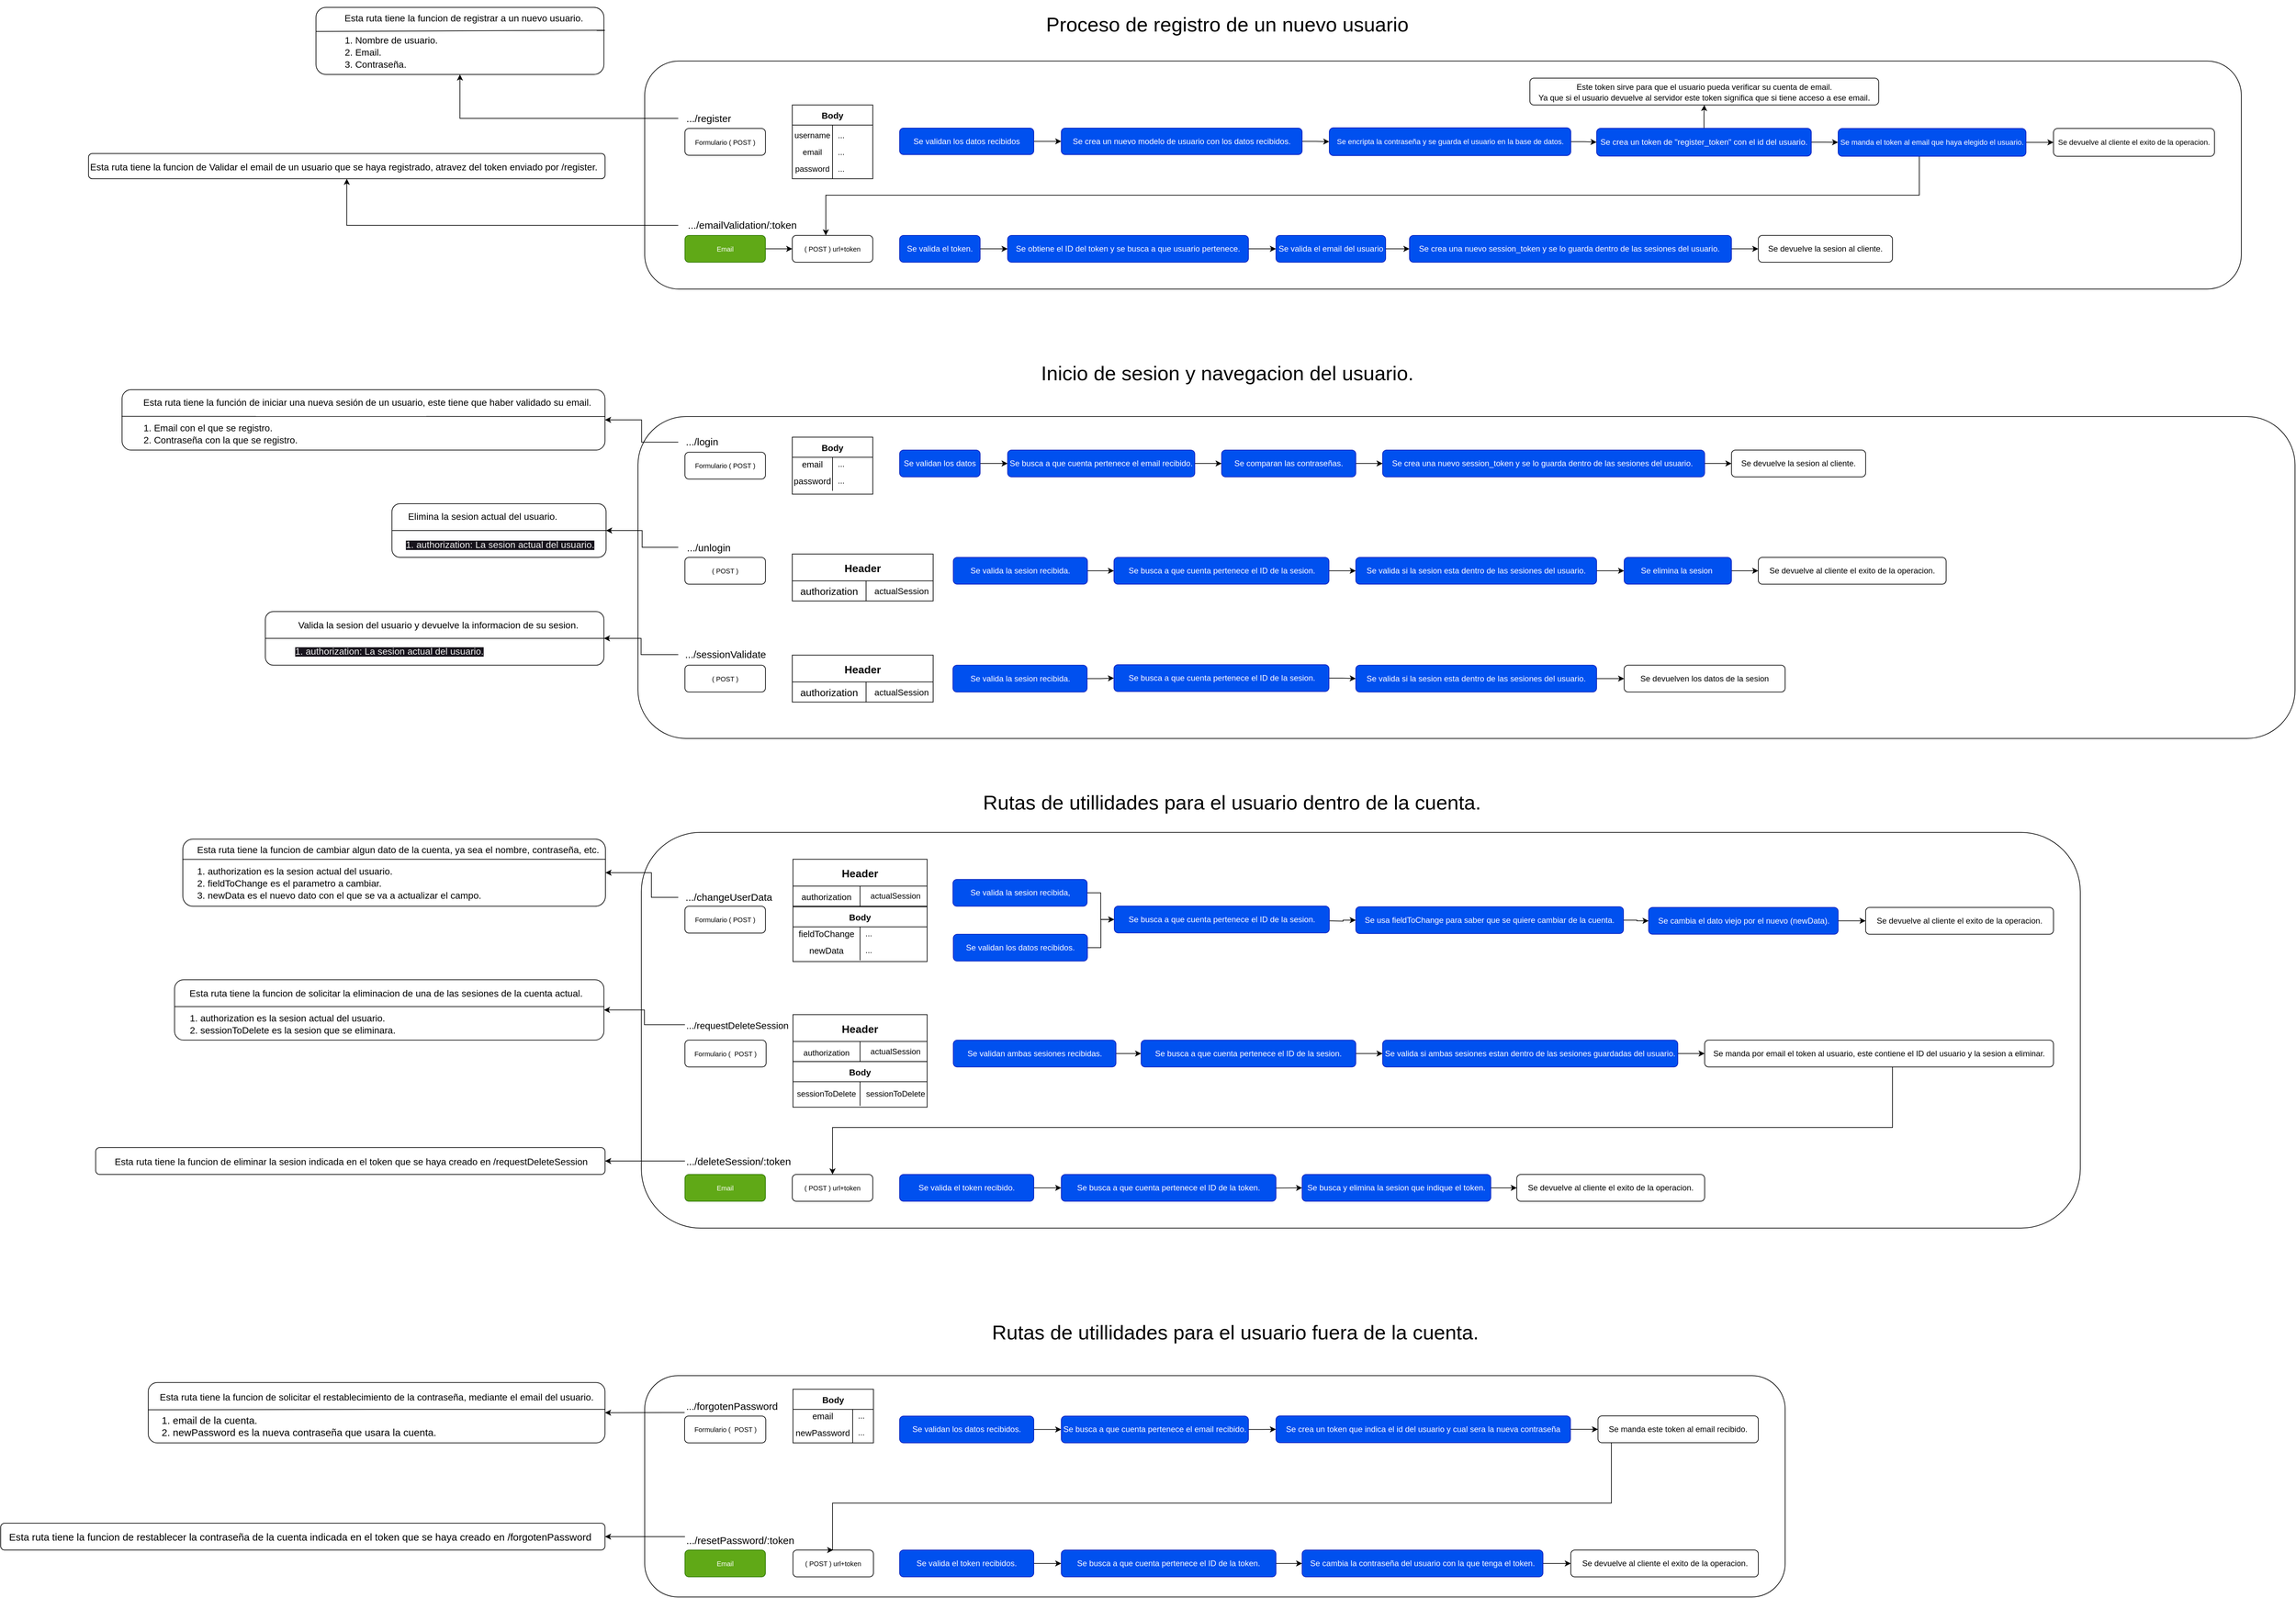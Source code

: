 <mxfile version="21.0.2" type="device"><diagram id="-XjLxxbz-yTU4glShXAi" name="Users Sistem"><mxGraphModel dx="2673" dy="1249" grid="1" gridSize="10" guides="1" tooltips="1" connect="1" arrows="1" fold="1" page="0" pageScale="1" pageWidth="850" pageHeight="1100" math="0" shadow="0"><root><mxCell id="0"/><mxCell id="1" parent="0"/><mxCell id="9nxxQYEeWC931E2t5_Et-26" value="" style="rounded=1;shadow=0;glass=0;fontSize=15;fillColor=none;labelBackgroundColor=none;labelBorderColor=none;whiteSpace=wrap;html=1;strokeColor=default;" parent="1" vertex="1"><mxGeometry x="-350" y="-60" width="429.21" height="100" as="geometry"/></mxCell><mxCell id="9nxxQYEeWC931E2t5_Et-12" value="" style="rounded=1;shadow=0;glass=0;fontSize=15;fillColor=none;labelBackgroundColor=none;labelBorderColor=none;whiteSpace=wrap;html=1;strokeColor=default;" parent="1" vertex="1"><mxGeometry x="-639.06" y="510" width="719.89" height="90" as="geometry"/></mxCell><mxCell id="9nxxQYEeWC931E2t5_Et-14" value="" style="rounded=1;shadow=0;glass=0;fontSize=15;fillColor=none;labelBackgroundColor=none;labelBorderColor=none;whiteSpace=wrap;html=1;strokeColor=default;" parent="1" vertex="1"><mxGeometry x="-425.45" y="840.75" width="504.66" height="80" as="geometry"/></mxCell><mxCell id="7whPcWOY80cLJeMep2xL-161" value="" style="rounded=1;shadow=0;glass=0;fontSize=15;fillColor=none;labelBackgroundColor=none;labelBorderColor=none;whiteSpace=wrap;html=1;strokeColor=default;" parent="1" vertex="1"><mxGeometry x="135" y="1170" width="2145" height="590" as="geometry"/></mxCell><mxCell id="7whPcWOY80cLJeMep2xL-169" value="" style="rounded=1;shadow=0;glass=0;fontSize=15;fillColor=none;labelBackgroundColor=none;labelBorderColor=none;whiteSpace=wrap;html=1;strokeColor=default;" parent="1" vertex="1"><mxGeometry x="-689.06" y="157.88" width="770" height="37.62" as="geometry"/></mxCell><mxCell id="7whPcWOY80cLJeMep2xL-120" value="" style="rounded=1;shadow=0;glass=0;fontSize=15;fillColor=none;labelBackgroundColor=none;labelBorderColor=none;whiteSpace=wrap;html=1;strokeColor=default;" parent="1" vertex="1"><mxGeometry x="130" y="550" width="2470" height="480" as="geometry"/></mxCell><mxCell id="7whPcWOY80cLJeMep2xL-52" value="" style="rounded=1;shadow=0;glass=0;fontSize=15;fillColor=none;labelBackgroundColor=none;labelBorderColor=none;whiteSpace=wrap;html=1;strokeColor=default;" parent="1" vertex="1"><mxGeometry x="140" y="20" width="2380" height="340" as="geometry"/></mxCell><mxCell id="7whPcWOY80cLJeMep2xL-24" value="" style="whiteSpace=wrap;html=1;rounded=1;fontSize=13;glass=0;shadow=0;fillColor=none;" parent="1" vertex="1"><mxGeometry x="1459.5" y="45.5" width="520" height="40" as="geometry"/></mxCell><mxCell id="kYJ_VwBF9BevWYec_hUH-5" value="&lt;font style=&quot;font-size: 10px;&quot;&gt;Formulario ( POST )&lt;/font&gt;" style="whiteSpace=wrap;html=1;rounded=1;" parent="1" vertex="1"><mxGeometry x="200" y="120.5" width="120" height="40" as="geometry"/></mxCell><mxCell id="7whPcWOY80cLJeMep2xL-168" style="edgeStyle=orthogonalEdgeStyle;rounded=0;orthogonalLoop=1;jettySize=auto;html=1;fontSize=15;entryX=0.5;entryY=1;entryDx=0;entryDy=0;" parent="1" source="kYJ_VwBF9BevWYec_hUH-10" target="9nxxQYEeWC931E2t5_Et-26" edge="1"><mxGeometry relative="1" as="geometry"><mxPoint x="-280" y="80" as="targetPoint"/></mxGeometry></mxCell><mxCell id="kYJ_VwBF9BevWYec_hUH-10" value="&lt;font style=&quot;font-size: 15px;&quot;&gt;.../register&lt;/font&gt;" style="text;html=1;align=center;verticalAlign=middle;resizable=0;points=[];autosize=1;strokeColor=none;fillColor=none;fontSize=17;" parent="1" vertex="1"><mxGeometry x="190" y="90.5" width="90" height="30" as="geometry"/></mxCell><mxCell id="kYJ_VwBF9BevWYec_hUH-44" style="edgeStyle=orthogonalEdgeStyle;rounded=0;orthogonalLoop=1;jettySize=auto;html=1;fontSize=12;entryX=0;entryY=0.5;entryDx=0;entryDy=0;" parent="1" source="kYJ_VwBF9BevWYec_hUH-11" target="w_V1BCzVGETeUxayR2qm-2" edge="1"><mxGeometry relative="1" as="geometry"><mxPoint x="710" y="128" as="targetPoint"/></mxGeometry></mxCell><mxCell id="kYJ_VwBF9BevWYec_hUH-11" value="Se validan los datos recibidos" style="whiteSpace=wrap;html=1;fillColor=#0050ef;strokeColor=#001DBC;fontColor=#ffffff;rounded=1;" parent="1" vertex="1"><mxGeometry x="520" y="120" width="200" height="39.5" as="geometry"/></mxCell><mxCell id="kYJ_VwBF9BevWYec_hUH-26" value="Body" style="shape=table;startSize=30;container=1;collapsible=0;childLayout=tableLayout;fixedRows=1;rowLines=0;fontStyle=1;fontSize=13;rounded=0;" parent="1" vertex="1"><mxGeometry x="360" y="85.5" width="120" height="110" as="geometry"/></mxCell><mxCell id="kYJ_VwBF9BevWYec_hUH-27" value="" style="shape=tableRow;horizontal=0;startSize=0;swimlaneHead=0;swimlaneBody=0;top=0;left=0;bottom=0;right=0;collapsible=0;dropTarget=0;fillColor=none;points=[[0,0.5],[1,0.5]];portConstraint=eastwest;fontSize=12;" parent="kYJ_VwBF9BevWYec_hUH-26" vertex="1"><mxGeometry y="30" width="120" height="30" as="geometry"/></mxCell><mxCell id="kYJ_VwBF9BevWYec_hUH-28" value="&lt;font style=&quot;font-size: 12px;&quot;&gt;username&lt;/font&gt;" style="shape=partialRectangle;html=1;whiteSpace=wrap;connectable=0;fillColor=none;top=0;left=0;bottom=0;right=0;overflow=hidden;pointerEvents=1;fontSize=12;" parent="kYJ_VwBF9BevWYec_hUH-27" vertex="1"><mxGeometry width="60" height="30" as="geometry"><mxRectangle width="60" height="30" as="alternateBounds"/></mxGeometry></mxCell><mxCell id="kYJ_VwBF9BevWYec_hUH-29" value="..." style="shape=partialRectangle;html=1;whiteSpace=wrap;connectable=0;fillColor=none;top=0;left=0;bottom=0;right=0;align=left;spacingLeft=6;overflow=hidden;fontSize=12;" parent="kYJ_VwBF9BevWYec_hUH-27" vertex="1"><mxGeometry x="60" width="60" height="30" as="geometry"><mxRectangle width="60" height="30" as="alternateBounds"/></mxGeometry></mxCell><mxCell id="kYJ_VwBF9BevWYec_hUH-30" value="" style="shape=tableRow;horizontal=0;startSize=0;swimlaneHead=0;swimlaneBody=0;top=0;left=0;bottom=0;right=0;collapsible=0;dropTarget=0;fillColor=none;points=[[0,0.5],[1,0.5]];portConstraint=eastwest;fontSize=12;" parent="kYJ_VwBF9BevWYec_hUH-26" vertex="1"><mxGeometry y="60" width="120" height="20" as="geometry"/></mxCell><mxCell id="kYJ_VwBF9BevWYec_hUH-31" value="&lt;font style=&quot;font-size: 12px;&quot;&gt;email&lt;/font&gt;" style="shape=partialRectangle;html=1;whiteSpace=wrap;connectable=0;fillColor=none;top=0;left=0;bottom=0;right=0;overflow=hidden;fontSize=12;" parent="kYJ_VwBF9BevWYec_hUH-30" vertex="1"><mxGeometry width="60" height="20" as="geometry"><mxRectangle width="60" height="20" as="alternateBounds"/></mxGeometry></mxCell><mxCell id="kYJ_VwBF9BevWYec_hUH-32" value="..." style="shape=partialRectangle;html=1;whiteSpace=wrap;connectable=0;fillColor=none;top=0;left=0;bottom=0;right=0;align=left;spacingLeft=6;overflow=hidden;fontSize=12;" parent="kYJ_VwBF9BevWYec_hUH-30" vertex="1"><mxGeometry x="60" width="60" height="20" as="geometry"><mxRectangle width="60" height="20" as="alternateBounds"/></mxGeometry></mxCell><mxCell id="kYJ_VwBF9BevWYec_hUH-33" value="" style="shape=tableRow;horizontal=0;startSize=0;swimlaneHead=0;swimlaneBody=0;top=0;left=0;bottom=0;right=0;collapsible=0;dropTarget=0;fillColor=none;points=[[0,0.5],[1,0.5]];portConstraint=eastwest;fontSize=12;" parent="kYJ_VwBF9BevWYec_hUH-26" vertex="1"><mxGeometry y="80" width="120" height="30" as="geometry"/></mxCell><mxCell id="kYJ_VwBF9BevWYec_hUH-34" value="&lt;font style=&quot;font-size: 12px;&quot;&gt;password&lt;/font&gt;" style="shape=partialRectangle;html=1;whiteSpace=wrap;connectable=0;fillColor=none;top=0;left=0;bottom=0;right=0;overflow=hidden;fontSize=12;" parent="kYJ_VwBF9BevWYec_hUH-33" vertex="1"><mxGeometry width="60" height="30" as="geometry"><mxRectangle width="60" height="30" as="alternateBounds"/></mxGeometry></mxCell><mxCell id="kYJ_VwBF9BevWYec_hUH-35" value="..." style="shape=partialRectangle;html=1;whiteSpace=wrap;connectable=0;fillColor=none;top=0;left=0;bottom=0;right=0;align=left;spacingLeft=6;overflow=hidden;fontSize=12;" parent="kYJ_VwBF9BevWYec_hUH-33" vertex="1"><mxGeometry x="60" width="60" height="30" as="geometry"><mxRectangle width="60" height="30" as="alternateBounds"/></mxGeometry></mxCell><mxCell id="zmV_KcHPzBrs2ZqnXrzh-3" style="edgeStyle=orthogonalEdgeStyle;rounded=0;orthogonalLoop=1;jettySize=auto;html=1;" edge="1" parent="1" source="w_V1BCzVGETeUxayR2qm-2" target="7whPcWOY80cLJeMep2xL-11"><mxGeometry relative="1" as="geometry"/></mxCell><mxCell id="w_V1BCzVGETeUxayR2qm-2" value="Se crea un nuevo modelo de usuario con los datos recibidos." style="whiteSpace=wrap;html=1;fillColor=#0050ef;strokeColor=#001DBC;fontColor=#ffffff;rounded=1;" parent="1" vertex="1"><mxGeometry x="761" y="120" width="359" height="39.5" as="geometry"/></mxCell><mxCell id="w_V1BCzVGETeUxayR2qm-10" style="edgeStyle=orthogonalEdgeStyle;rounded=0;orthogonalLoop=1;jettySize=auto;html=1;fontSize=11;" parent="1" edge="1"><mxGeometry relative="1" as="geometry"><mxPoint x="1740.0" y="-77.471" as="sourcePoint"/></mxGeometry></mxCell><mxCell id="c3yp35bs2gl5pm3e39G9-1" style="edgeStyle=orthogonalEdgeStyle;rounded=0;orthogonalLoop=1;jettySize=auto;html=1;entryX=0;entryY=0.5;entryDx=0;entryDy=0;" parent="1" edge="1"><mxGeometry relative="1" as="geometry"><mxPoint x="1970.0" y="17.5" as="sourcePoint"/></mxGeometry></mxCell><mxCell id="c3yp35bs2gl5pm3e39G9-7" value="&lt;span style=&quot;font-size: 10px;&quot;&gt;( POST ) url+token&lt;/span&gt;" style="whiteSpace=wrap;html=1;rounded=1;" parent="1" vertex="1"><mxGeometry x="360" y="280" width="120" height="40" as="geometry"/></mxCell><mxCell id="c3yp35bs2gl5pm3e39G9-18" value="" style="shape=tableRow;horizontal=0;startSize=0;swimlaneHead=0;swimlaneBody=0;top=0;left=0;bottom=0;right=0;collapsible=0;dropTarget=0;fillColor=none;points=[[0,0.5],[1,0.5]];portConstraint=eastwest;fontSize=12;" parent="1" vertex="1"><mxGeometry x="740" y="-70" width="110" height="30" as="geometry"/></mxCell><mxCell id="c3yp35bs2gl5pm3e39G9-89" style="edgeStyle=orthogonalEdgeStyle;rounded=0;orthogonalLoop=1;jettySize=auto;html=1;entryX=0;entryY=0.5;entryDx=0;entryDy=0;" parent="1" source="c3yp35bs2gl5pm3e39G9-88" target="c3yp35bs2gl5pm3e39G9-7" edge="1"><mxGeometry relative="1" as="geometry"/></mxCell><mxCell id="c3yp35bs2gl5pm3e39G9-88" value="&lt;span style=&quot;font-size: 10px;&quot;&gt;Email&lt;/span&gt;" style="whiteSpace=wrap;html=1;fillColor=#60a917;fontColor=#ffffff;strokeColor=#2D7600;rounded=1;" parent="1" vertex="1"><mxGeometry x="200" y="280" width="120" height="40" as="geometry"/></mxCell><mxCell id="c3yp35bs2gl5pm3e39G9-105" value="" style="edgeStyle=orthogonalEdgeStyle;rounded=0;orthogonalLoop=1;jettySize=auto;html=1;" parent="1" source="c3yp35bs2gl5pm3e39G9-101" target="c3yp35bs2gl5pm3e39G9-104" edge="1"><mxGeometry relative="1" as="geometry"/></mxCell><mxCell id="c3yp35bs2gl5pm3e39G9-101" value="Se valida el token." style="whiteSpace=wrap;html=1;fillColor=#0050ef;strokeColor=#001DBC;fontColor=#ffffff;rounded=1;" parent="1" vertex="1"><mxGeometry x="520" y="280" width="120" height="40" as="geometry"/></mxCell><mxCell id="zmV_KcHPzBrs2ZqnXrzh-4" style="edgeStyle=orthogonalEdgeStyle;rounded=0;orthogonalLoop=1;jettySize=auto;html=1;" edge="1" parent="1" source="c3yp35bs2gl5pm3e39G9-104" target="7whPcWOY80cLJeMep2xL-45"><mxGeometry relative="1" as="geometry"/></mxCell><mxCell id="c3yp35bs2gl5pm3e39G9-104" value="Se obtiene el ID del token y se busca a que usuario pertenece." style="whiteSpace=wrap;html=1;fillColor=#0050ef;strokeColor=#001DBC;fontColor=#ffffff;rounded=1;" parent="1" vertex="1"><mxGeometry x="681" y="280" width="359" height="40" as="geometry"/></mxCell><mxCell id="c3yp35bs2gl5pm3e39G9-135" style="edgeStyle=orthogonalEdgeStyle;rounded=0;orthogonalLoop=1;jettySize=auto;html=1;fontSize=15;" parent="1" edge="1"><mxGeometry relative="1" as="geometry"><mxPoint x="480" y="1020" as="sourcePoint"/></mxGeometry></mxCell><mxCell id="c3yp35bs2gl5pm3e39G9-148" value="" style="edgeStyle=orthogonalEdgeStyle;rounded=0;orthogonalLoop=1;jettySize=auto;html=1;fontSize=15;" parent="1" edge="1"><mxGeometry relative="1" as="geometry"><mxPoint x="850" y="1020" as="sourcePoint"/></mxGeometry></mxCell><mxCell id="c3yp35bs2gl5pm3e39G9-145" value="" style="edgeStyle=orthogonalEdgeStyle;rounded=0;orthogonalLoop=1;jettySize=auto;html=1;fontSize=15;" parent="1" edge="1"><mxGeometry relative="1" as="geometry"><mxPoint x="1255" y="1020" as="sourcePoint"/></mxGeometry></mxCell><mxCell id="c3yp35bs2gl5pm3e39G9-149" style="edgeStyle=orthogonalEdgeStyle;rounded=0;orthogonalLoop=1;jettySize=auto;html=1;entryX=0;entryY=0.5;entryDx=0;entryDy=0;fontSize=15;" parent="1" edge="1"><mxGeometry relative="1" as="geometry"><mxPoint x="1055" y="1020" as="sourcePoint"/></mxGeometry></mxCell><mxCell id="c3yp35bs2gl5pm3e39G9-179" style="edgeStyle=orthogonalEdgeStyle;rounded=0;orthogonalLoop=1;jettySize=auto;html=1;fontSize=15;" parent="1" edge="1"><mxGeometry relative="1" as="geometry"><mxPoint x="345" y="1240" as="sourcePoint"/></mxGeometry></mxCell><mxCell id="c3yp35bs2gl5pm3e39G9-184" value="" style="edgeStyle=orthogonalEdgeStyle;rounded=0;orthogonalLoop=1;jettySize=auto;html=1;fontSize=15;" parent="1" edge="1"><mxGeometry relative="1" as="geometry"><mxPoint x="490" y="1240" as="sourcePoint"/></mxGeometry></mxCell><mxCell id="Q5k28KOgGMwSHxrogM-I-52" value="" style="edgeStyle=orthogonalEdgeStyle;rounded=0;orthogonalLoop=1;jettySize=auto;html=1;fontSize=12;" parent="1" source="7whPcWOY80cLJeMep2xL-11" target="7whPcWOY80cLJeMep2xL-13" edge="1"><mxGeometry relative="1" as="geometry"/></mxCell><mxCell id="7whPcWOY80cLJeMep2xL-11" value="&lt;font style=&quot;font-size: 11px;&quot;&gt;Se encripta la contraseña y se guarda el usuario en la base de datos.&lt;/font&gt;" style="whiteSpace=wrap;html=1;fillColor=#0050ef;strokeColor=#001DBC;fontColor=#ffffff;rounded=1;" parent="1" vertex="1"><mxGeometry x="1160.5" y="119.5" width="360" height="41.5" as="geometry"/></mxCell><mxCell id="7whPcWOY80cLJeMep2xL-21" value="" style="edgeStyle=orthogonalEdgeStyle;rounded=0;orthogonalLoop=1;jettySize=auto;html=1;fontSize=13;" parent="1" source="7whPcWOY80cLJeMep2xL-13" target="7whPcWOY80cLJeMep2xL-20" edge="1"><mxGeometry relative="1" as="geometry"/></mxCell><mxCell id="Q5k28KOgGMwSHxrogM-I-54" style="edgeStyle=orthogonalEdgeStyle;rounded=0;orthogonalLoop=1;jettySize=auto;html=1;entryX=0.5;entryY=1;entryDx=0;entryDy=0;fontSize=12;" parent="1" source="7whPcWOY80cLJeMep2xL-13" target="7whPcWOY80cLJeMep2xL-24" edge="1"><mxGeometry relative="1" as="geometry"/></mxCell><mxCell id="7whPcWOY80cLJeMep2xL-13" value="&lt;font style=&quot;font-size: 12px;&quot;&gt;Se crea un token de &quot;register_token&quot; con el id del usuario.&lt;/font&gt;" style="whiteSpace=wrap;html=1;fillColor=#0050ef;strokeColor=#001DBC;fontColor=#ffffff;rounded=1;" parent="1" vertex="1"><mxGeometry x="1559" y="120.19" width="320" height="41.5" as="geometry"/></mxCell><mxCell id="7whPcWOY80cLJeMep2xL-31" value="" style="edgeStyle=orthogonalEdgeStyle;rounded=0;orthogonalLoop=1;jettySize=auto;html=1;fontSize=13;" parent="1" source="7whPcWOY80cLJeMep2xL-20" target="7whPcWOY80cLJeMep2xL-30" edge="1"><mxGeometry relative="1" as="geometry"/></mxCell><mxCell id="9nxxQYEeWC931E2t5_Et-38" style="edgeStyle=orthogonalEdgeStyle;rounded=0;orthogonalLoop=1;jettySize=auto;html=1;" parent="1" source="7whPcWOY80cLJeMep2xL-20" target="c3yp35bs2gl5pm3e39G9-7" edge="1"><mxGeometry relative="1" as="geometry"><Array as="points"><mxPoint x="2040" y="220"/><mxPoint x="410" y="220"/></Array></mxGeometry></mxCell><mxCell id="7whPcWOY80cLJeMep2xL-20" value="&lt;span style=&quot;font-size: 11px;&quot;&gt;Se manda el token al email que haya elegido el usuario.&lt;/span&gt;" style="whiteSpace=wrap;html=1;fillColor=#0050ef;strokeColor=#001DBC;fontColor=#ffffff;rounded=1;" parent="1" vertex="1"><mxGeometry x="1919" y="120.5" width="280" height="41.5" as="geometry"/></mxCell><mxCell id="7whPcWOY80cLJeMep2xL-26" value="&lt;font style=&quot;font-size: 12px;&quot;&gt;Este token sirve para que el usuario pueda verificar su cuenta de email.&lt;br&gt;Ya que si el usuario devuelve al servidor este token significa que si tiene acceso a ese email&lt;/font&gt;." style="text;html=1;align=center;verticalAlign=middle;resizable=0;points=[];autosize=1;strokeColor=none;fillColor=none;fontSize=13;" parent="1" vertex="1"><mxGeometry x="1458.5" y="45.5" width="520" height="40" as="geometry"/></mxCell><mxCell id="7whPcWOY80cLJeMep2xL-30" value="&lt;font style=&quot;font-size: 11px;&quot;&gt;Se devuelve al cliente el exito de la operacion.&lt;/font&gt;" style="whiteSpace=wrap;html=1;rounded=1;" parent="1" vertex="1"><mxGeometry x="2240" y="120.5" width="240" height="41.5" as="geometry"/></mxCell><mxCell id="7whPcWOY80cLJeMep2xL-174" style="edgeStyle=orthogonalEdgeStyle;rounded=0;orthogonalLoop=1;jettySize=auto;html=1;entryX=0.5;entryY=1;entryDx=0;entryDy=0;fontSize=15;" parent="1" source="7whPcWOY80cLJeMep2xL-32" target="7whPcWOY80cLJeMep2xL-169" edge="1"><mxGeometry relative="1" as="geometry"/></mxCell><mxCell id="7whPcWOY80cLJeMep2xL-32" value="&lt;font style=&quot;font-size: 15px;&quot;&gt;.../emailValidation/:token&lt;/font&gt;" style="text;html=1;align=center;verticalAlign=middle;resizable=0;points=[];autosize=1;strokeColor=none;fillColor=none;fontSize=17;" parent="1" vertex="1"><mxGeometry x="190" y="250" width="190" height="30" as="geometry"/></mxCell><mxCell id="7whPcWOY80cLJeMep2xL-49" value="" style="edgeStyle=orthogonalEdgeStyle;rounded=0;orthogonalLoop=1;jettySize=auto;html=1;fontSize=15;" parent="1" source="7whPcWOY80cLJeMep2xL-45" target="7whPcWOY80cLJeMep2xL-48" edge="1"><mxGeometry relative="1" as="geometry"/></mxCell><mxCell id="7whPcWOY80cLJeMep2xL-45" value="Se valida el email del usuario" style="whiteSpace=wrap;html=1;fillColor=#0050ef;strokeColor=#001DBC;fontColor=#ffffff;rounded=1;" parent="1" vertex="1"><mxGeometry x="1081" y="280" width="163.5" height="40" as="geometry"/></mxCell><mxCell id="7whPcWOY80cLJeMep2xL-51" value="" style="edgeStyle=orthogonalEdgeStyle;rounded=0;orthogonalLoop=1;jettySize=auto;html=1;fontSize=15;" parent="1" source="7whPcWOY80cLJeMep2xL-48" target="7whPcWOY80cLJeMep2xL-50" edge="1"><mxGeometry relative="1" as="geometry"/></mxCell><mxCell id="7whPcWOY80cLJeMep2xL-48" value="Se crea una nuevo&amp;nbsp;session_token&lt;span style=&quot;background-color: initial;&quot;&gt;&amp;nbsp;y se lo guarda dentro de las sesiones del usuario.&amp;nbsp;&lt;/span&gt;" style="whiteSpace=wrap;html=1;fillColor=#0050ef;strokeColor=#001DBC;fontColor=#ffffff;rounded=1;" parent="1" vertex="1"><mxGeometry x="1280" y="280" width="480" height="40" as="geometry"/></mxCell><mxCell id="7whPcWOY80cLJeMep2xL-50" value="Se devuelve la sesion al cliente." style="whiteSpace=wrap;html=1;rounded=1;" parent="1" vertex="1"><mxGeometry x="1800" y="280" width="200" height="40" as="geometry"/></mxCell><mxCell id="7whPcWOY80cLJeMep2xL-58" value="&lt;font style=&quot;font-size: 30px;&quot;&gt;Proceso de registro de un nuevo usuario&lt;/font&gt;" style="text;html=1;align=center;verticalAlign=middle;resizable=0;points=[];autosize=1;strokeColor=none;fillColor=none;fontSize=15;" parent="1" vertex="1"><mxGeometry x="727.5" y="-60" width="560" height="50" as="geometry"/></mxCell><mxCell id="7whPcWOY80cLJeMep2xL-62" value="&lt;font style=&quot;font-size: 10px;&quot;&gt;Formulario ( POST )&lt;/font&gt;" style="whiteSpace=wrap;html=1;rounded=1;" parent="1" vertex="1"><mxGeometry x="200" y="603.25" width="120" height="40" as="geometry"/></mxCell><mxCell id="noW9BN78jk8O7Ftkjcsz-22" style="edgeStyle=orthogonalEdgeStyle;rounded=0;orthogonalLoop=1;jettySize=auto;html=1;entryX=1;entryY=0.5;entryDx=0;entryDy=0;" parent="1" source="7whPcWOY80cLJeMep2xL-63" target="9nxxQYEeWC931E2t5_Et-12" edge="1"><mxGeometry relative="1" as="geometry"/></mxCell><mxCell id="7whPcWOY80cLJeMep2xL-63" value="&lt;font style=&quot;font-size: 15px;&quot;&gt;.../login&lt;br&gt;&lt;/font&gt;" style="text;html=1;align=center;verticalAlign=middle;resizable=0;points=[];autosize=1;strokeColor=none;fillColor=none;fontSize=17;" parent="1" vertex="1"><mxGeometry x="190" y="573.25" width="70" height="30" as="geometry"/></mxCell><mxCell id="7whPcWOY80cLJeMep2xL-64" value="Body" style="shape=table;startSize=30;container=1;collapsible=0;childLayout=tableLayout;fixedRows=1;rowLines=0;fontStyle=1;fontSize=13;rounded=0;" parent="1" vertex="1"><mxGeometry x="360" y="580.75" width="120" height="85" as="geometry"/></mxCell><mxCell id="7whPcWOY80cLJeMep2xL-68" value="" style="shape=tableRow;horizontal=0;startSize=0;swimlaneHead=0;swimlaneBody=0;top=0;left=0;bottom=0;right=0;collapsible=0;dropTarget=0;fillColor=none;points=[[0,0.5],[1,0.5]];portConstraint=eastwest;fontSize=12;" parent="7whPcWOY80cLJeMep2xL-64" vertex="1"><mxGeometry y="30" width="120" height="20" as="geometry"/></mxCell><mxCell id="7whPcWOY80cLJeMep2xL-69" value="&lt;font style=&quot;font-size: 13px;&quot;&gt;email&lt;/font&gt;" style="shape=partialRectangle;html=1;whiteSpace=wrap;connectable=0;fillColor=none;top=0;left=0;bottom=0;right=0;overflow=hidden;fontSize=12;" parent="7whPcWOY80cLJeMep2xL-68" vertex="1"><mxGeometry width="60" height="20" as="geometry"><mxRectangle width="60" height="20" as="alternateBounds"/></mxGeometry></mxCell><mxCell id="7whPcWOY80cLJeMep2xL-70" value="..." style="shape=partialRectangle;html=1;whiteSpace=wrap;connectable=0;fillColor=none;top=0;left=0;bottom=0;right=0;align=left;spacingLeft=6;overflow=hidden;fontSize=12;" parent="7whPcWOY80cLJeMep2xL-68" vertex="1"><mxGeometry x="60" width="60" height="20" as="geometry"><mxRectangle width="60" height="20" as="alternateBounds"/></mxGeometry></mxCell><mxCell id="7whPcWOY80cLJeMep2xL-71" value="" style="shape=tableRow;horizontal=0;startSize=0;swimlaneHead=0;swimlaneBody=0;top=0;left=0;bottom=0;right=0;collapsible=0;dropTarget=0;fillColor=none;points=[[0,0.5],[1,0.5]];portConstraint=eastwest;fontSize=12;" parent="7whPcWOY80cLJeMep2xL-64" vertex="1"><mxGeometry y="50" width="120" height="30" as="geometry"/></mxCell><mxCell id="7whPcWOY80cLJeMep2xL-72" value="&lt;font style=&quot;font-size: 13px;&quot;&gt;password&lt;/font&gt;" style="shape=partialRectangle;html=1;whiteSpace=wrap;connectable=0;fillColor=none;top=0;left=0;bottom=0;right=0;overflow=hidden;fontSize=12;" parent="7whPcWOY80cLJeMep2xL-71" vertex="1"><mxGeometry width="60" height="30" as="geometry"><mxRectangle width="60" height="30" as="alternateBounds"/></mxGeometry></mxCell><mxCell id="7whPcWOY80cLJeMep2xL-73" value="..." style="shape=partialRectangle;html=1;whiteSpace=wrap;connectable=0;fillColor=none;top=0;left=0;bottom=0;right=0;align=left;spacingLeft=6;overflow=hidden;fontSize=12;" parent="7whPcWOY80cLJeMep2xL-71" vertex="1"><mxGeometry x="60" width="60" height="30" as="geometry"><mxRectangle width="60" height="30" as="alternateBounds"/></mxGeometry></mxCell><mxCell id="7whPcWOY80cLJeMep2xL-80" value="" style="edgeStyle=orthogonalEdgeStyle;rounded=0;orthogonalLoop=1;jettySize=auto;html=1;fontSize=30;" parent="1" source="7whPcWOY80cLJeMep2xL-78" target="7whPcWOY80cLJeMep2xL-79" edge="1"><mxGeometry relative="1" as="geometry"/></mxCell><mxCell id="7whPcWOY80cLJeMep2xL-78" value="Se validan los datos" style="whiteSpace=wrap;html=1;fillColor=#0050ef;strokeColor=#001DBC;fontColor=#ffffff;rounded=1;" parent="1" vertex="1"><mxGeometry x="520" y="600" width="120" height="40" as="geometry"/></mxCell><mxCell id="zmV_KcHPzBrs2ZqnXrzh-6" style="edgeStyle=orthogonalEdgeStyle;rounded=0;orthogonalLoop=1;jettySize=auto;html=1;" edge="1" parent="1" source="7whPcWOY80cLJeMep2xL-79" target="7whPcWOY80cLJeMep2xL-83"><mxGeometry relative="1" as="geometry"/></mxCell><mxCell id="7whPcWOY80cLJeMep2xL-79" value="Se busca a que cuenta pertenece el email recibido." style="whiteSpace=wrap;html=1;fillColor=#0050ef;strokeColor=#001DBC;fontColor=#ffffff;rounded=1;" parent="1" vertex="1"><mxGeometry x="681" y="600" width="279" height="40" as="geometry"/></mxCell><mxCell id="7whPcWOY80cLJeMep2xL-87" value="" style="edgeStyle=orthogonalEdgeStyle;rounded=0;orthogonalLoop=1;jettySize=auto;html=1;fontSize=30;" parent="1" source="7whPcWOY80cLJeMep2xL-83" target="zmV_KcHPzBrs2ZqnXrzh-7" edge="1"><mxGeometry relative="1" as="geometry"><mxPoint x="1239" y="620" as="targetPoint"/></mxGeometry></mxCell><mxCell id="7whPcWOY80cLJeMep2xL-83" value="Se comparan las contraseñas." style="whiteSpace=wrap;html=1;fillColor=#0050ef;strokeColor=#001DBC;fontColor=#ffffff;rounded=1;" parent="1" vertex="1"><mxGeometry x="1000" y="600" width="200" height="40" as="geometry"/></mxCell><mxCell id="7whPcWOY80cLJeMep2xL-89" value="" style="edgeStyle=orthogonalEdgeStyle;rounded=0;orthogonalLoop=1;jettySize=auto;html=1;fontSize=30;" parent="1" edge="1"><mxGeometry relative="1" as="geometry"><mxPoint x="1679" y="620" as="sourcePoint"/><mxPoint x="1720" y="620" as="targetPoint"/></mxGeometry></mxCell><mxCell id="7whPcWOY80cLJeMep2xL-101" value="&lt;font style=&quot;font-size: 10px;&quot;&gt;( POST )&lt;/font&gt;" style="whiteSpace=wrap;html=1;rounded=1;" parent="1" vertex="1"><mxGeometry x="200" y="920.75" width="120" height="40" as="geometry"/></mxCell><mxCell id="noW9BN78jk8O7Ftkjcsz-20" style="edgeStyle=orthogonalEdgeStyle;rounded=0;orthogonalLoop=1;jettySize=auto;html=1;entryX=1;entryY=0.5;entryDx=0;entryDy=0;" parent="1" source="7whPcWOY80cLJeMep2xL-102" target="9nxxQYEeWC931E2t5_Et-14" edge="1"><mxGeometry relative="1" as="geometry"/></mxCell><mxCell id="7whPcWOY80cLJeMep2xL-102" value="&lt;font style=&quot;font-size: 15px;&quot;&gt;&lt;font style=&quot;font-size: 15px;&quot;&gt;...&lt;/font&gt;/sessionValidate&lt;/font&gt;" style="text;html=1;align=center;verticalAlign=middle;resizable=0;points=[];autosize=1;strokeColor=none;fillColor=none;fontSize=17;" parent="1" vertex="1"><mxGeometry x="190" y="890" width="140" height="30" as="geometry"/></mxCell><mxCell id="7whPcWOY80cLJeMep2xL-103" value="Header" style="shape=table;startSize=40;container=1;collapsible=0;childLayout=tableLayout;fixedRows=1;rowLines=0;fontStyle=1;fontSize=16;rounded=0;labelBorderColor=none;" parent="1" vertex="1"><mxGeometry x="360" y="905.75" width="210" height="70" as="geometry"/></mxCell><mxCell id="7whPcWOY80cLJeMep2xL-104" value="" style="shape=tableRow;horizontal=0;startSize=0;swimlaneHead=0;swimlaneBody=0;top=0;left=0;bottom=0;right=0;collapsible=0;dropTarget=0;fillColor=none;points=[[0,0.5],[1,0.5]];portConstraint=eastwest;fontSize=14;align=center;" parent="7whPcWOY80cLJeMep2xL-103" vertex="1"><mxGeometry y="40" width="210" height="30" as="geometry"/></mxCell><mxCell id="7whPcWOY80cLJeMep2xL-105" value="authorization" style="shape=partialRectangle;html=1;whiteSpace=wrap;connectable=0;fillColor=none;top=0;left=0;bottom=0;right=0;overflow=hidden;fontSize=15;" parent="7whPcWOY80cLJeMep2xL-104" vertex="1"><mxGeometry width="110" height="30" as="geometry"><mxRectangle width="110" height="30" as="alternateBounds"/></mxGeometry></mxCell><mxCell id="7whPcWOY80cLJeMep2xL-106" value="&lt;div style=&quot;&quot;&gt;&lt;span style=&quot;background-color: initial;&quot;&gt;&lt;font style=&quot;font-size: 13px;&quot;&gt;actualSession&lt;/font&gt;&lt;/span&gt;&lt;/div&gt;" style="shape=partialRectangle;html=1;whiteSpace=wrap;connectable=0;fillColor=none;top=0;left=0;bottom=0;right=0;align=center;spacingLeft=6;overflow=hidden;fontSize=12;" parent="7whPcWOY80cLJeMep2xL-104" vertex="1"><mxGeometry x="110" width="100" height="30" as="geometry"><mxRectangle width="100" height="30" as="alternateBounds"/></mxGeometry></mxCell><mxCell id="9nxxQYEeWC931E2t5_Et-78" style="edgeStyle=orthogonalEdgeStyle;rounded=0;orthogonalLoop=1;jettySize=auto;html=1;entryX=0;entryY=0.5;entryDx=0;entryDy=0;" parent="1" source="7whPcWOY80cLJeMep2xL-111" target="7whPcWOY80cLJeMep2xL-112" edge="1"><mxGeometry relative="1" as="geometry"/></mxCell><mxCell id="7whPcWOY80cLJeMep2xL-111" value="Se valida la sesion recibida." style="whiteSpace=wrap;html=1;fillColor=#0050ef;strokeColor=#001DBC;fontColor=#ffffff;rounded=1;" parent="1" vertex="1"><mxGeometry x="599.5" y="920.75" width="200" height="40" as="geometry"/></mxCell><mxCell id="7whPcWOY80cLJeMep2xL-115" value="" style="edgeStyle=orthogonalEdgeStyle;rounded=0;orthogonalLoop=1;jettySize=auto;html=1;fontSize=14;entryX=0;entryY=0.5;entryDx=0;entryDy=0;" parent="1" source="7whPcWOY80cLJeMep2xL-112" target="7whPcWOY80cLJeMep2xL-116" edge="1"><mxGeometry relative="1" as="geometry"><mxPoint x="1200" y="940.8" as="targetPoint"/></mxGeometry></mxCell><mxCell id="7whPcWOY80cLJeMep2xL-112" value="Se busca a que cuenta pertenece el ID de la sesion." style="whiteSpace=wrap;html=1;fillColor=#0050ef;strokeColor=#001DBC;fontColor=#ffffff;rounded=1;" parent="1" vertex="1"><mxGeometry x="839.5" y="920" width="320.5" height="40" as="geometry"/></mxCell><mxCell id="7whPcWOY80cLJeMep2xL-119" value="" style="edgeStyle=orthogonalEdgeStyle;rounded=0;orthogonalLoop=1;jettySize=auto;html=1;fontSize=14;entryX=0;entryY=0.5;entryDx=0;entryDy=0;" parent="1" source="7whPcWOY80cLJeMep2xL-116" target="7whPcWOY80cLJeMep2xL-118" edge="1"><mxGeometry relative="1" as="geometry"><mxPoint x="1840" y="942.75" as="targetPoint"/></mxGeometry></mxCell><mxCell id="7whPcWOY80cLJeMep2xL-116" value="Se valida si la sesion esta dentro de las sesiones del usuario." style="whiteSpace=wrap;html=1;fillColor=#0050ef;strokeColor=#001DBC;fontColor=#ffffff;rounded=1;" parent="1" vertex="1"><mxGeometry x="1200" y="920.75" width="359" height="40" as="geometry"/></mxCell><mxCell id="7whPcWOY80cLJeMep2xL-118" value="Se devuelven los datos de la sesion" style="whiteSpace=wrap;html=1;rounded=1;" parent="1" vertex="1"><mxGeometry x="1600" y="920.75" width="240" height="40" as="geometry"/></mxCell><mxCell id="7whPcWOY80cLJeMep2xL-121" value="&lt;font style=&quot;font-size: 30px;&quot;&gt;Inicio de sesion y navegacion del usuario.&lt;/font&gt;" style="text;html=1;align=center;verticalAlign=middle;resizable=0;points=[];autosize=1;strokeColor=none;fillColor=none;fontSize=15;" parent="1" vertex="1"><mxGeometry x="717.5" y="460" width="580" height="50" as="geometry"/></mxCell><mxCell id="noW9BN78jk8O7Ftkjcsz-21" style="edgeStyle=orthogonalEdgeStyle;rounded=0;orthogonalLoop=1;jettySize=auto;html=1;entryX=1;entryY=0.5;entryDx=0;entryDy=0;" parent="1" source="7whPcWOY80cLJeMep2xL-122" target="noW9BN78jk8O7Ftkjcsz-2" edge="1"><mxGeometry relative="1" as="geometry"/></mxCell><mxCell id="7whPcWOY80cLJeMep2xL-122" value=".../unlogin" style="text;html=1;align=center;verticalAlign=middle;resizable=0;points=[];autosize=1;strokeColor=none;fillColor=none;fontSize=15;" parent="1" vertex="1"><mxGeometry x="190" y="730" width="90" height="30" as="geometry"/></mxCell><mxCell id="7whPcWOY80cLJeMep2xL-123" value="&lt;font style=&quot;font-size: 10px;&quot;&gt;Formulario ( POST )&lt;/font&gt;" style="whiteSpace=wrap;html=1;rounded=1;" parent="1" vertex="1"><mxGeometry x="200" y="1280.12" width="120" height="40" as="geometry"/></mxCell><mxCell id="noW9BN78jk8O7Ftkjcsz-24" style="edgeStyle=orthogonalEdgeStyle;rounded=0;orthogonalLoop=1;jettySize=auto;html=1;entryX=1;entryY=0.5;entryDx=0;entryDy=0;" parent="1" source="7whPcWOY80cLJeMep2xL-124" target="7whPcWOY80cLJeMep2xL-184" edge="1"><mxGeometry relative="1" as="geometry"><Array as="points"><mxPoint x="150" y="1267"/><mxPoint x="150" y="1230"/></Array></mxGeometry></mxCell><mxCell id="7whPcWOY80cLJeMep2xL-124" value="&lt;font style=&quot;font-size: 15px;&quot;&gt;.../changeUserData&lt;br&gt;&lt;/font&gt;" style="text;html=1;align=center;verticalAlign=middle;resizable=0;points=[];autosize=1;strokeColor=none;fillColor=none;fontSize=17;" parent="1" vertex="1"><mxGeometry x="190" y="1251.87" width="150" height="30" as="geometry"/></mxCell><mxCell id="7whPcWOY80cLJeMep2xL-148" value="" style="edgeStyle=orthogonalEdgeStyle;rounded=0;orthogonalLoop=1;jettySize=auto;html=1;fontSize=15;entryX=0;entryY=0.5;entryDx=0;entryDy=0;" parent="1" target="7whPcWOY80cLJeMep2xL-149" edge="1"><mxGeometry relative="1" as="geometry"><mxPoint x="1016" y="1350" as="targetPoint"/><mxPoint x="1160" y="1301.87" as="sourcePoint"/></mxGeometry></mxCell><mxCell id="7whPcWOY80cLJeMep2xL-135" value="Header" style="shape=table;startSize=40;container=1;collapsible=0;childLayout=tableLayout;fixedRows=1;rowLines=0;fontStyle=1;fontSize=16;rounded=0;labelBorderColor=none;" parent="1" vertex="1"><mxGeometry x="361" y="1210.12" width="200" height="70" as="geometry"/></mxCell><mxCell id="7whPcWOY80cLJeMep2xL-136" value="" style="shape=tableRow;horizontal=0;startSize=0;swimlaneHead=0;swimlaneBody=0;top=0;left=0;bottom=0;right=0;collapsible=0;dropTarget=0;fillColor=none;points=[[0,0.5],[1,0.5]];portConstraint=eastwest;fontSize=14;align=center;" parent="7whPcWOY80cLJeMep2xL-135" vertex="1"><mxGeometry y="40" width="200" height="30" as="geometry"/></mxCell><mxCell id="7whPcWOY80cLJeMep2xL-137" value="&lt;font style=&quot;font-size: 13px;&quot;&gt;authorization&lt;/font&gt;" style="shape=partialRectangle;html=1;whiteSpace=wrap;connectable=0;fillColor=none;top=0;left=0;bottom=0;right=0;overflow=hidden;fontSize=15;" parent="7whPcWOY80cLJeMep2xL-136" vertex="1"><mxGeometry width="100" height="30" as="geometry"><mxRectangle width="100" height="30" as="alternateBounds"/></mxGeometry></mxCell><mxCell id="7whPcWOY80cLJeMep2xL-138" value="actualSession" style="shape=partialRectangle;html=1;whiteSpace=wrap;connectable=0;fillColor=none;top=0;left=0;bottom=0;right=0;align=center;spacingLeft=6;overflow=hidden;fontSize=12;" parent="7whPcWOY80cLJeMep2xL-136" vertex="1"><mxGeometry x="100" width="100" height="30" as="geometry"><mxRectangle width="100" height="30" as="alternateBounds"/></mxGeometry></mxCell><mxCell id="7whPcWOY80cLJeMep2xL-140" value="Body" style="shape=table;startSize=30;container=1;collapsible=0;childLayout=tableLayout;fixedRows=1;rowLines=0;fontStyle=1;fontSize=13;rounded=0;swimlaneLine=1;" parent="1" vertex="1"><mxGeometry x="361" y="1280.87" width="200" height="81.75" as="geometry"/></mxCell><mxCell id="7whPcWOY80cLJeMep2xL-141" value="" style="shape=tableRow;horizontal=0;startSize=0;swimlaneHead=0;swimlaneBody=0;top=0;left=0;bottom=0;right=0;collapsible=0;dropTarget=0;fillColor=none;points=[[0,0.5],[1,0.5]];portConstraint=eastwest;fontSize=12;" parent="7whPcWOY80cLJeMep2xL-140" vertex="1"><mxGeometry y="30" width="200" height="20" as="geometry"/></mxCell><mxCell id="7whPcWOY80cLJeMep2xL-142" value="&lt;font style=&quot;font-size: 13px;&quot;&gt;fieldToChange&lt;/font&gt;" style="shape=partialRectangle;html=1;whiteSpace=wrap;connectable=0;fillColor=none;top=0;left=0;bottom=0;right=0;overflow=hidden;fontSize=12;" parent="7whPcWOY80cLJeMep2xL-141" vertex="1"><mxGeometry width="100" height="20" as="geometry"><mxRectangle width="100" height="20" as="alternateBounds"/></mxGeometry></mxCell><mxCell id="7whPcWOY80cLJeMep2xL-143" value="..." style="shape=partialRectangle;html=1;whiteSpace=wrap;connectable=0;fillColor=none;top=0;left=0;bottom=0;right=0;align=left;spacingLeft=6;overflow=hidden;fontSize=12;" parent="7whPcWOY80cLJeMep2xL-141" vertex="1"><mxGeometry x="100" width="100" height="20" as="geometry"><mxRectangle width="100" height="20" as="alternateBounds"/></mxGeometry></mxCell><mxCell id="7whPcWOY80cLJeMep2xL-144" value="" style="shape=tableRow;horizontal=0;startSize=0;swimlaneHead=0;swimlaneBody=0;top=0;left=0;bottom=0;right=0;collapsible=0;dropTarget=0;fillColor=none;points=[[0,0.5],[1,0.5]];portConstraint=eastwest;fontSize=12;" parent="7whPcWOY80cLJeMep2xL-140" vertex="1"><mxGeometry y="50" width="200" height="30" as="geometry"/></mxCell><mxCell id="7whPcWOY80cLJeMep2xL-145" value="&lt;font style=&quot;font-size: 13px;&quot;&gt;newData&lt;/font&gt;" style="shape=partialRectangle;html=1;whiteSpace=wrap;connectable=0;fillColor=none;top=0;left=0;bottom=0;right=0;overflow=hidden;fontSize=12;" parent="7whPcWOY80cLJeMep2xL-144" vertex="1"><mxGeometry width="100" height="30" as="geometry"><mxRectangle width="100" height="30" as="alternateBounds"/></mxGeometry></mxCell><mxCell id="7whPcWOY80cLJeMep2xL-146" value="..." style="shape=partialRectangle;html=1;whiteSpace=wrap;connectable=0;fillColor=none;top=0;left=0;bottom=0;right=0;align=left;spacingLeft=6;overflow=hidden;fontSize=12;" parent="7whPcWOY80cLJeMep2xL-144" vertex="1"><mxGeometry x="100" width="100" height="30" as="geometry"><mxRectangle width="100" height="30" as="alternateBounds"/></mxGeometry></mxCell><mxCell id="7whPcWOY80cLJeMep2xL-153" value="" style="edgeStyle=orthogonalEdgeStyle;rounded=0;orthogonalLoop=1;jettySize=auto;html=1;fontSize=15;" parent="1" source="7whPcWOY80cLJeMep2xL-149" target="7whPcWOY80cLJeMep2xL-152" edge="1"><mxGeometry relative="1" as="geometry"/></mxCell><mxCell id="7whPcWOY80cLJeMep2xL-149" value="Se usa&amp;nbsp;fieldToChange para saber que se quiere cambiar de la cuenta." style="whiteSpace=wrap;html=1;fillColor=#0050ef;strokeColor=#001DBC;fontColor=#ffffff;rounded=1;" parent="1" vertex="1"><mxGeometry x="1200" y="1280.87" width="399" height="40" as="geometry"/></mxCell><mxCell id="7whPcWOY80cLJeMep2xL-157" value="" style="edgeStyle=orthogonalEdgeStyle;rounded=0;orthogonalLoop=1;jettySize=auto;html=1;fontSize=15;" parent="1" source="7whPcWOY80cLJeMep2xL-152" target="7whPcWOY80cLJeMep2xL-156" edge="1"><mxGeometry relative="1" as="geometry"/></mxCell><mxCell id="7whPcWOY80cLJeMep2xL-152" value="Se cambia el dato viejo por el nuevo (newData)." style="whiteSpace=wrap;html=1;fillColor=#0050ef;strokeColor=#001DBC;fontColor=#ffffff;rounded=1;" parent="1" vertex="1"><mxGeometry x="1636.5" y="1281.87" width="282.5" height="40" as="geometry"/></mxCell><mxCell id="7whPcWOY80cLJeMep2xL-156" value="Se devuelve al cliente el exito de la operacion." style="whiteSpace=wrap;html=1;rounded=1;" parent="1" vertex="1"><mxGeometry x="1960" y="1281.87" width="280" height="40" as="geometry"/></mxCell><mxCell id="noW9BN78jk8O7Ftkjcsz-23" style="edgeStyle=orthogonalEdgeStyle;rounded=0;orthogonalLoop=1;jettySize=auto;html=1;" parent="1" source="7whPcWOY80cLJeMep2xL-159" target="7whPcWOY80cLJeMep2xL-203" edge="1"><mxGeometry relative="1" as="geometry"/></mxCell><mxCell id="7whPcWOY80cLJeMep2xL-159" value="&lt;font style=&quot;font-size: 14px;&quot;&gt;.../requestDeleteSession&lt;/font&gt;" style="text;whiteSpace=wrap;html=1;fontSize=15;" parent="1" vertex="1"><mxGeometry x="200" y="1441.75" width="200" height="30" as="geometry"/></mxCell><mxCell id="7whPcWOY80cLJeMep2xL-162" value="&lt;font style=&quot;font-size: 30px;&quot;&gt;Rutas de utillidades para el usuario dentro de la cuenta.&lt;/font&gt;" style="text;html=1;align=center;verticalAlign=middle;resizable=0;points=[];autosize=1;strokeColor=none;fillColor=none;fontSize=15;" parent="1" vertex="1"><mxGeometry x="630" y="1100" width="770" height="50" as="geometry"/></mxCell><mxCell id="7whPcWOY80cLJeMep2xL-165" value="&lt;font style=&quot;font-size: 14px;&quot;&gt;Esta ruta tiene la funcion de Validar el email de un usuario que se haya registrado, atravez del token enviado por /register.&lt;/font&gt;" style="text;html=1;align=center;verticalAlign=middle;resizable=0;points=[];autosize=1;strokeColor=none;fillColor=none;fontSize=15;" parent="1" vertex="1"><mxGeometry x="-699.06" y="161.69" width="780" height="30" as="geometry"/></mxCell><mxCell id="7whPcWOY80cLJeMep2xL-181" value="&lt;font style=&quot;font-size: 14px;&quot;&gt;&amp;nbsp;Valida la sesion del usuario y devuelve la informacion de su sesion.&lt;/font&gt;" style="text;html=1;align=center;verticalAlign=middle;resizable=1;points=[];autosize=1;strokeColor=none;fillColor=none;fontSize=15;movable=1;rotatable=1;deletable=1;editable=1;connectable=1;" parent="1" vertex="1"><mxGeometry x="-395.12" y="844.75" width="450" height="30" as="geometry"/></mxCell><mxCell id="7whPcWOY80cLJeMep2xL-184" value="" style="rounded=1;shadow=0;glass=0;fontSize=15;fillColor=none;labelBackgroundColor=none;labelBorderColor=none;whiteSpace=wrap;html=1;strokeColor=default;" parent="1" vertex="1"><mxGeometry x="-548.49" y="1180.12" width="630" height="100" as="geometry"/></mxCell><mxCell id="7whPcWOY80cLJeMep2xL-185" value="&lt;font style=&quot;font-size: 14px;&quot;&gt;Esta ruta tiene la funcion de&amp;nbsp;cambiar algun dato de la cuenta, ya sea el nombre, contraseña, etc.&lt;/font&gt;" style="text;html=1;align=center;verticalAlign=middle;resizable=1;points=[];autosize=1;strokeColor=none;fillColor=none;fontSize=15;movable=1;rotatable=1;deletable=1;editable=1;connectable=1;" parent="1" vertex="1"><mxGeometry x="-537.55" y="1180.12" width="620" height="30" as="geometry"/></mxCell><mxCell id="7whPcWOY80cLJeMep2xL-202" value="&lt;font style=&quot;font-size: 10px;&quot;&gt;Formulario (&amp;nbsp; POST )&lt;/font&gt;" style="whiteSpace=wrap;html=1;rounded=1;" parent="1" vertex="1"><mxGeometry x="200" y="1479.75" width="121" height="40" as="geometry"/></mxCell><mxCell id="7whPcWOY80cLJeMep2xL-203" value="" style="rounded=1;shadow=0;glass=0;fontSize=15;fillColor=none;labelBackgroundColor=none;labelBorderColor=none;whiteSpace=wrap;html=1;strokeColor=default;" parent="1" vertex="1"><mxGeometry x="-560.79" y="1389.75" width="640" height="90" as="geometry"/></mxCell><mxCell id="Q5k28KOgGMwSHxrogM-I-2" value="&lt;font style=&quot;font-size: 14px;&quot;&gt;Esta ruta tiene la funcion de solicitar la eliminacion de una de las sesiones de la cuenta actual.&lt;/font&gt;" style="text;html=1;align=center;verticalAlign=middle;resizable=1;points=[];autosize=1;strokeColor=none;fillColor=none;fontSize=15;movable=1;rotatable=1;deletable=1;editable=1;connectable=1;" parent="1" vertex="1"><mxGeometry x="-550.85" y="1393.75" width="610" height="30" as="geometry"/></mxCell><mxCell id="Q5k28KOgGMwSHxrogM-I-4" value="Header" style="shape=table;startSize=40;container=1;collapsible=0;childLayout=tableLayout;fixedRows=1;rowLines=0;fontStyle=1;fontSize=16;rounded=0;labelBorderColor=none;" parent="1" vertex="1"><mxGeometry x="361" y="1441.75" width="200" height="70" as="geometry"/></mxCell><mxCell id="Q5k28KOgGMwSHxrogM-I-5" value="" style="shape=tableRow;horizontal=0;startSize=0;swimlaneHead=0;swimlaneBody=0;top=0;left=0;bottom=0;right=0;collapsible=0;dropTarget=0;fillColor=none;points=[[0,0.5],[1,0.5]];portConstraint=eastwest;fontSize=14;align=center;" parent="Q5k28KOgGMwSHxrogM-I-4" vertex="1"><mxGeometry y="40" width="200" height="30" as="geometry"/></mxCell><mxCell id="Q5k28KOgGMwSHxrogM-I-6" value="&lt;font style=&quot;font-size: 12px;&quot;&gt;authorization&lt;/font&gt;" style="shape=partialRectangle;html=1;whiteSpace=wrap;connectable=0;fillColor=none;top=0;left=0;bottom=0;right=0;overflow=hidden;fontSize=15;" parent="Q5k28KOgGMwSHxrogM-I-5" vertex="1"><mxGeometry width="100" height="30" as="geometry"><mxRectangle width="100" height="30" as="alternateBounds"/></mxGeometry></mxCell><mxCell id="Q5k28KOgGMwSHxrogM-I-7" value="&lt;font style=&quot;font-size: 12px;&quot;&gt;actualSession&lt;/font&gt;" style="shape=partialRectangle;html=1;whiteSpace=wrap;connectable=0;fillColor=none;top=0;left=0;bottom=0;right=0;align=center;spacingLeft=6;overflow=hidden;fontSize=12;" parent="Q5k28KOgGMwSHxrogM-I-5" vertex="1"><mxGeometry x="100" width="100" height="30" as="geometry"><mxRectangle width="100" height="30" as="alternateBounds"/></mxGeometry></mxCell><mxCell id="Q5k28KOgGMwSHxrogM-I-8" value="Body" style="shape=table;startSize=30;container=1;collapsible=0;childLayout=tableLayout;fixedRows=1;rowLines=0;fontStyle=1;fontSize=13;rounded=0;swimlaneLine=1;" parent="1" vertex="1"><mxGeometry x="361" y="1511.75" width="200" height="68" as="geometry"/></mxCell><mxCell id="Q5k28KOgGMwSHxrogM-I-9" value="" style="shape=tableRow;horizontal=0;startSize=0;swimlaneHead=0;swimlaneBody=0;top=0;left=0;bottom=0;right=0;collapsible=0;dropTarget=0;fillColor=none;points=[[0,0.5],[1,0.5]];portConstraint=eastwest;fontSize=12;" parent="Q5k28KOgGMwSHxrogM-I-8" vertex="1"><mxGeometry y="30" width="200" height="36" as="geometry"/></mxCell><mxCell id="Q5k28KOgGMwSHxrogM-I-10" value="&lt;font style=&quot;font-size: 12px;&quot;&gt;sessionToDelete&lt;/font&gt;" style="shape=partialRectangle;html=1;whiteSpace=wrap;connectable=0;fillColor=none;top=0;left=0;bottom=0;right=0;overflow=hidden;fontSize=12;" parent="Q5k28KOgGMwSHxrogM-I-9" vertex="1"><mxGeometry width="100" height="36" as="geometry"><mxRectangle width="100" height="36" as="alternateBounds"/></mxGeometry></mxCell><mxCell id="Q5k28KOgGMwSHxrogM-I-11" value="&lt;font style=&quot;font-size: 12px;&quot;&gt;sessionToDelete&lt;/font&gt;" style="shape=partialRectangle;html=1;whiteSpace=wrap;connectable=0;fillColor=none;top=0;left=0;bottom=0;right=0;align=center;spacingLeft=6;overflow=hidden;fontSize=12;" parent="Q5k28KOgGMwSHxrogM-I-9" vertex="1"><mxGeometry x="100" width="100" height="36" as="geometry"><mxRectangle width="100" height="36" as="alternateBounds"/></mxGeometry></mxCell><mxCell id="Q5k28KOgGMwSHxrogM-I-20" value="" style="edgeStyle=orthogonalEdgeStyle;rounded=0;orthogonalLoop=1;jettySize=auto;html=1;fontSize=12;" parent="1" source="Q5k28KOgGMwSHxrogM-I-16" target="Q5k28KOgGMwSHxrogM-I-19" edge="1"><mxGeometry relative="1" as="geometry"/></mxCell><mxCell id="Q5k28KOgGMwSHxrogM-I-16" value="Se busca a que cuenta pertenece el ID de la sesion." style="whiteSpace=wrap;html=1;fillColor=#0050ef;strokeColor=#001DBC;fontColor=#ffffff;rounded=1;" parent="1" vertex="1"><mxGeometry x="880" y="1479.75" width="320" height="40" as="geometry"/></mxCell><mxCell id="Q5k28KOgGMwSHxrogM-I-22" value="" style="edgeStyle=orthogonalEdgeStyle;rounded=0;orthogonalLoop=1;jettySize=auto;html=1;fontSize=12;" parent="1" source="Q5k28KOgGMwSHxrogM-I-19" target="Q5k28KOgGMwSHxrogM-I-21" edge="1"><mxGeometry relative="1" as="geometry"/></mxCell><mxCell id="Q5k28KOgGMwSHxrogM-I-19" value="Se valida si ambas sesiones estan dentro de las sesiones guardadas del usuario." style="whiteSpace=wrap;html=1;fillColor=#0050ef;strokeColor=#001DBC;fontColor=#ffffff;rounded=1;" parent="1" vertex="1"><mxGeometry x="1240" y="1479.75" width="440" height="40" as="geometry"/></mxCell><mxCell id="noW9BN78jk8O7Ftkjcsz-14" style="edgeStyle=orthogonalEdgeStyle;rounded=0;orthogonalLoop=1;jettySize=auto;html=1;entryX=0.5;entryY=0;entryDx=0;entryDy=0;" parent="1" source="Q5k28KOgGMwSHxrogM-I-21" target="Q5k28KOgGMwSHxrogM-I-24" edge="1"><mxGeometry relative="1" as="geometry"><Array as="points"><mxPoint x="2000" y="1610"/><mxPoint x="420" y="1610"/></Array></mxGeometry></mxCell><mxCell id="Q5k28KOgGMwSHxrogM-I-21" value="Se manda por email el token al usuario, este contiene el ID del usuario y la sesion a eliminar." style="whiteSpace=wrap;html=1;rounded=1;" parent="1" vertex="1"><mxGeometry x="1720" y="1479.75" width="520" height="40" as="geometry"/></mxCell><mxCell id="Q5k28KOgGMwSHxrogM-I-24" value="&lt;span style=&quot;font-size: 10px;&quot;&gt;( POST ) url+token&lt;/span&gt;" style="whiteSpace=wrap;html=1;rounded=1;" parent="1" vertex="1"><mxGeometry x="360" y="1680" width="120" height="40" as="geometry"/></mxCell><mxCell id="Q5k28KOgGMwSHxrogM-I-25" value="&lt;span style=&quot;font-size: 10px;&quot;&gt;Email&lt;/span&gt;" style="whiteSpace=wrap;html=1;fillColor=#60a917;fontColor=#ffffff;strokeColor=#2D7600;rounded=1;" parent="1" vertex="1"><mxGeometry x="200" y="1680" width="120" height="40" as="geometry"/></mxCell><mxCell id="noW9BN78jk8O7Ftkjcsz-19" style="edgeStyle=orthogonalEdgeStyle;rounded=0;orthogonalLoop=1;jettySize=auto;html=1;entryX=1;entryY=0.5;entryDx=0;entryDy=0;" parent="1" source="Q5k28KOgGMwSHxrogM-I-27" target="9nxxQYEeWC931E2t5_Et-6" edge="1"><mxGeometry relative="1" as="geometry"/></mxCell><mxCell id="Q5k28KOgGMwSHxrogM-I-27" value=".../deleteSession/:token" style="text;whiteSpace=wrap;html=1;fontSize=15;" parent="1" vertex="1"><mxGeometry x="200" y="1645" width="200" height="30" as="geometry"/></mxCell><mxCell id="zmV_KcHPzBrs2ZqnXrzh-13" style="edgeStyle=orthogonalEdgeStyle;rounded=0;orthogonalLoop=1;jettySize=auto;html=1;entryX=0;entryY=0.5;entryDx=0;entryDy=0;" edge="1" parent="1" source="Q5k28KOgGMwSHxrogM-I-28" target="zmV_KcHPzBrs2ZqnXrzh-12"><mxGeometry relative="1" as="geometry"/></mxCell><mxCell id="Q5k28KOgGMwSHxrogM-I-28" value="Se valida el token recibido." style="whiteSpace=wrap;html=1;fillColor=#0050ef;strokeColor=#001DBC;fontColor=#ffffff;rounded=1;" parent="1" vertex="1"><mxGeometry x="520" y="1680" width="200" height="40" as="geometry"/></mxCell><mxCell id="Q5k28KOgGMwSHxrogM-I-32" value="" style="edgeStyle=orthogonalEdgeStyle;rounded=0;orthogonalLoop=1;jettySize=auto;html=1;fontSize=12;" parent="1" target="Q5k28KOgGMwSHxrogM-I-31" edge="1"><mxGeometry relative="1" as="geometry"><mxPoint x="1003.5" y="1700" as="sourcePoint"/></mxGeometry></mxCell><mxCell id="Q5k28KOgGMwSHxrogM-I-34" value="" style="edgeStyle=orthogonalEdgeStyle;rounded=0;orthogonalLoop=1;jettySize=auto;html=1;fontSize=12;" parent="1" source="Q5k28KOgGMwSHxrogM-I-31" target="Q5k28KOgGMwSHxrogM-I-33" edge="1"><mxGeometry relative="1" as="geometry"/></mxCell><mxCell id="Q5k28KOgGMwSHxrogM-I-31" value="Se busca y elimina la sesion que indique el token." style="whiteSpace=wrap;html=1;fillColor=#0050ef;strokeColor=#001DBC;fontColor=#ffffff;rounded=1;" parent="1" vertex="1"><mxGeometry x="1120" y="1680" width="281.25" height="40" as="geometry"/></mxCell><mxCell id="Q5k28KOgGMwSHxrogM-I-33" value="Se devuelve al cliente el exito de la operacion." style="whiteSpace=wrap;html=1;rounded=1;" parent="1" vertex="1"><mxGeometry x="1440" y="1680" width="280" height="40" as="geometry"/></mxCell><mxCell id="Q5k28KOgGMwSHxrogM-I-38" style="edgeStyle=orthogonalEdgeStyle;rounded=0;orthogonalLoop=1;jettySize=auto;html=1;entryX=0;entryY=0.5;entryDx=0;entryDy=0;fontSize=12;" parent="1" source="Q5k28KOgGMwSHxrogM-I-36" target="zmV_KcHPzBrs2ZqnXrzh-11" edge="1"><mxGeometry relative="1" as="geometry"><mxPoint x="840" y="1301.87" as="targetPoint"/></mxGeometry></mxCell><mxCell id="Q5k28KOgGMwSHxrogM-I-36" value="Se validan los datos recibidos." style="whiteSpace=wrap;html=1;fillColor=#0050ef;strokeColor=#001DBC;fontColor=#ffffff;rounded=1;" parent="1" vertex="1"><mxGeometry x="600" y="1321.87" width="200" height="40" as="geometry"/></mxCell><mxCell id="Q5k28KOgGMwSHxrogM-I-40" style="edgeStyle=orthogonalEdgeStyle;rounded=0;orthogonalLoop=1;jettySize=auto;html=1;entryX=0;entryY=0.5;entryDx=0;entryDy=0;fontSize=12;" parent="1" source="Q5k28KOgGMwSHxrogM-I-39" target="zmV_KcHPzBrs2ZqnXrzh-11" edge="1"><mxGeometry relative="1" as="geometry"><mxPoint x="840" y="1301.87" as="targetPoint"/></mxGeometry></mxCell><mxCell id="Q5k28KOgGMwSHxrogM-I-39" value="Se valida la sesion recibida," style="whiteSpace=wrap;html=1;fillColor=#0050ef;strokeColor=#001DBC;fontColor=#ffffff;rounded=1;" parent="1" vertex="1"><mxGeometry x="599.5" y="1240.12" width="200" height="40" as="geometry"/></mxCell><mxCell id="Q5k28KOgGMwSHxrogM-I-42" style="edgeStyle=orthogonalEdgeStyle;rounded=0;orthogonalLoop=1;jettySize=auto;html=1;entryX=0;entryY=0.5;entryDx=0;entryDy=0;fontSize=12;" parent="1" source="Q5k28KOgGMwSHxrogM-I-41" target="Q5k28KOgGMwSHxrogM-I-16" edge="1"><mxGeometry relative="1" as="geometry"/></mxCell><mxCell id="Q5k28KOgGMwSHxrogM-I-41" value="Se validan ambas sesiones recibidas." style="whiteSpace=wrap;html=1;fillColor=#0050ef;strokeColor=#001DBC;fontColor=#ffffff;rounded=1;" parent="1" vertex="1"><mxGeometry x="600" y="1479.75" width="242.5" height="40" as="geometry"/></mxCell><mxCell id="Q5k28KOgGMwSHxrogM-I-47" style="edgeStyle=orthogonalEdgeStyle;rounded=0;orthogonalLoop=1;jettySize=auto;html=1;exitX=0.5;exitY=1;exitDx=0;exitDy=0;fontSize=12;" parent="1" source="kYJ_VwBF9BevWYec_hUH-11" target="kYJ_VwBF9BevWYec_hUH-11" edge="1"><mxGeometry relative="1" as="geometry"/></mxCell><mxCell id="_hbcY8NEruJorGrsEDkf-1" value="&lt;font style=&quot;font-size: 14px;&quot;&gt;&lt;font style=&quot;&quot;&gt;1.&lt;font style=&quot;&quot;&gt;&amp;nbsp;&lt;span style=&quot;text-align: center;&quot;&gt;authorization&lt;/span&gt;&lt;span style=&quot;background-color: initial;&quot;&gt;&amp;nbsp;es la sesion actual del usuario.&lt;/span&gt;&lt;/font&gt;&lt;/font&gt;&lt;br&gt;&lt;span style=&quot;background-color: initial;&quot;&gt;2. fieldToChange es el parametro a cambiar.&lt;br&gt;&lt;/span&gt;&lt;span style=&quot;background-color: initial;&quot;&gt;3. newData es el nuevo dato con el que se va a actualizar el campo.&lt;/span&gt;&lt;/font&gt;" style="text;html=1;align=left;verticalAlign=middle;resizable=1;points=[];autosize=1;strokeColor=none;fillColor=none;fontSize=15;movable=1;rotatable=1;deletable=1;editable=1;connectable=1;" parent="1" vertex="1"><mxGeometry x="-529.49" y="1210.12" width="450" height="70" as="geometry"/></mxCell><mxCell id="9nxxQYEeWC931E2t5_Et-2" value="" style="endArrow=none;html=1;rounded=0;exitX=-0.001;exitY=0.301;exitDx=0;exitDy=0;exitPerimeter=0;" parent="1" source="7whPcWOY80cLJeMep2xL-184" edge="1"><mxGeometry width="50" height="50" relative="1" as="geometry"><mxPoint x="-598.49" y="1210.12" as="sourcePoint"/><mxPoint x="81.51" y="1210.12" as="targetPoint"/><Array as="points"/></mxGeometry></mxCell><mxCell id="9nxxQYEeWC931E2t5_Et-3" value="" style="endArrow=none;html=1;rounded=0;" parent="1" edge="1"><mxGeometry width="50" height="50" relative="1" as="geometry"><mxPoint x="-560.79" y="1429.75" as="sourcePoint"/><mxPoint x="79.21" y="1429.75" as="targetPoint"/><Array as="points"><mxPoint x="-270.79" y="1429.75"/></Array></mxGeometry></mxCell><mxCell id="9nxxQYEeWC931E2t5_Et-4" value="&lt;font style=&quot;font-size: 14px;&quot;&gt;&lt;span style=&quot;background-color: initial;&quot;&gt;1. authorization es la sesion actual del usuario.&lt;/span&gt;&lt;br&gt;2.&amp;nbsp;sessionToDelete&amp;nbsp;es la sesion que se eliminara.&lt;/font&gt;" style="text;html=1;align=left;verticalAlign=middle;resizable=1;points=[];autosize=1;strokeColor=none;fillColor=none;fontSize=15;movable=1;rotatable=1;deletable=1;editable=1;connectable=1;" parent="1" vertex="1"><mxGeometry x="-540.47" y="1429.75" width="330" height="50" as="geometry"/></mxCell><mxCell id="9nxxQYEeWC931E2t5_Et-6" value="" style="rounded=1;shadow=0;glass=0;fontSize=15;fillColor=none;labelBackgroundColor=none;labelBorderColor=none;whiteSpace=wrap;html=1;strokeColor=default;" parent="1" vertex="1"><mxGeometry x="-678.38" y="1640" width="759.32" height="40" as="geometry"/></mxCell><mxCell id="9nxxQYEeWC931E2t5_Et-7" value="&lt;font style=&quot;font-size: 14px;&quot;&gt;Esta ruta tiene la funcion de eliminar la sesion indicada en el token que se haya creado en /requestDeleteSession&lt;/font&gt;" style="text;html=1;align=center;verticalAlign=middle;resizable=1;points=[];autosize=1;strokeColor=none;fillColor=none;fontSize=15;movable=1;rotatable=1;deletable=1;editable=1;connectable=1;" parent="1" vertex="1"><mxGeometry x="-663.38" y="1645" width="730" height="30" as="geometry"/></mxCell><mxCell id="9nxxQYEeWC931E2t5_Et-15" value="" style="endArrow=none;html=1;rounded=0;entryX=1;entryY=0.5;entryDx=0;entryDy=0;exitX=0;exitY=0.5;exitDx=0;exitDy=0;" parent="1" source="9nxxQYEeWC931E2t5_Et-14" target="9nxxQYEeWC931E2t5_Et-14" edge="1"><mxGeometry width="50" height="50" relative="1" as="geometry"><mxPoint x="-595.79" y="880.75" as="sourcePoint"/><mxPoint x="79.21" y="870.75" as="targetPoint"/><Array as="points"/></mxGeometry></mxCell><mxCell id="9nxxQYEeWC931E2t5_Et-16" value="&lt;span style=&quot;color: rgb(240, 240, 240); font-family: Helvetica; font-style: normal; font-variant-ligatures: normal; font-variant-caps: normal; font-weight: 400; letter-spacing: normal; orphans: 2; text-align: left; text-indent: 0px; text-transform: none; widows: 2; word-spacing: 0px; -webkit-text-stroke-width: 0px; background-color: rgb(24, 20, 29); text-decoration-thickness: initial; text-decoration-style: initial; text-decoration-color: initial; float: none; display: inline !important;&quot;&gt;&lt;font style=&quot;font-size: 14px;&quot;&gt;1.&amp;nbsp;authorization: La sesion actual del usuario.&lt;/font&gt;&lt;/span&gt;" style="text;whiteSpace=wrap;html=1;" parent="1" vertex="1"><mxGeometry x="-383.12" y="884.75" width="420" height="30" as="geometry"/></mxCell><mxCell id="9nxxQYEeWC931E2t5_Et-18" value="&lt;font style=&quot;font-size: 14px;&quot;&gt;Esta ruta tiene la función de iniciar una nueva sesión de un usuario, este tiene que haber validado su email.&lt;/font&gt;" style="text;html=1;align=center;verticalAlign=middle;resizable=0;points=[];autosize=1;strokeColor=none;fillColor=none;" parent="1" vertex="1"><mxGeometry x="-619.06" y="514" width="690" height="30" as="geometry"/></mxCell><mxCell id="9nxxQYEeWC931E2t5_Et-22" value="&lt;div style=&quot;&quot;&gt;&lt;/div&gt;&lt;font style=&quot;font-size: 14px;&quot;&gt;1. Email con el que se registro.&lt;br&gt;2. Contraseña con la que se registro.&lt;/font&gt;" style="text;html=1;align=left;verticalAlign=middle;resizable=1;points=[];autosize=1;strokeColor=none;fillColor=none;fontSize=15;movable=1;rotatable=1;deletable=1;editable=1;connectable=1;" parent="1" vertex="1"><mxGeometry x="-609.06" y="550" width="250" height="50" as="geometry"/></mxCell><mxCell id="9nxxQYEeWC931E2t5_Et-23" value="" style="endArrow=none;html=1;rounded=0;exitX=-0.001;exitY=0.442;exitDx=0;exitDy=0;exitPerimeter=0;" parent="1" source="9nxxQYEeWC931E2t5_Et-12" edge="1"><mxGeometry width="50" height="50" relative="1" as="geometry"><mxPoint x="-489.06" y="550" as="sourcePoint"/><mxPoint x="80.94" y="550" as="targetPoint"/></mxGeometry></mxCell><mxCell id="9nxxQYEeWC931E2t5_Et-27" value="&lt;font style=&quot;font-size: 14px;&quot;&gt;Esta ruta tiene la funcion de registrar a un nuevo usuario.&lt;/font&gt;" style="text;html=1;align=center;verticalAlign=middle;resizable=0;points=[];autosize=1;strokeColor=none;fillColor=none;" parent="1" vertex="1"><mxGeometry x="-320.06" y="-58.75" width="380" height="30" as="geometry"/></mxCell><mxCell id="9nxxQYEeWC931E2t5_Et-28" value="&lt;div style=&quot;&quot;&gt;&lt;/div&gt;&lt;font style=&quot;font-size: 14px;&quot;&gt;&lt;font style=&quot;&quot;&gt;1. Nombre de usuario.&lt;br&gt;2. Email.&lt;br&gt;&lt;/font&gt;3. Contraseña.&lt;/font&gt;" style="text;html=1;align=left;verticalAlign=middle;resizable=1;points=[];autosize=1;strokeColor=none;fillColor=none;fontSize=15;movable=1;rotatable=1;deletable=1;editable=1;connectable=1;" parent="1" vertex="1"><mxGeometry x="-309.06" y="-28.75" width="160" height="70" as="geometry"/></mxCell><mxCell id="9nxxQYEeWC931E2t5_Et-29" value="" style="endArrow=none;html=1;rounded=0;exitX=-0.001;exitY=0.359;exitDx=0;exitDy=0;entryX=1.003;entryY=0.341;entryDx=0;entryDy=0;exitPerimeter=0;entryPerimeter=0;" parent="1" source="9nxxQYEeWC931E2t5_Et-26" target="9nxxQYEeWC931E2t5_Et-26" edge="1"><mxGeometry width="50" height="50" relative="1" as="geometry"><mxPoint x="-490.68" y="-20" as="sourcePoint"/><mxPoint x="79.32" y="-20" as="targetPoint"/></mxGeometry></mxCell><mxCell id="9nxxQYEeWC931E2t5_Et-39" value="" style="rounded=1;shadow=0;glass=0;fontSize=15;fillColor=none;labelBackgroundColor=none;labelBorderColor=none;whiteSpace=wrap;html=1;strokeColor=default;" parent="1" vertex="1"><mxGeometry x="140" y="1980" width="1700" height="330" as="geometry"/></mxCell><mxCell id="9nxxQYEeWC931E2t5_Et-40" value="&lt;font style=&quot;font-size: 30px;&quot;&gt;Rutas de utillidades para el usuario fuera de la cuenta.&lt;/font&gt;" style="text;html=1;align=center;verticalAlign=middle;resizable=0;points=[];autosize=1;strokeColor=none;fillColor=none;fontSize=15;" parent="1" vertex="1"><mxGeometry x="645" y="1890" width="750" height="50" as="geometry"/></mxCell><mxCell id="noW9BN78jk8O7Ftkjcsz-15" style="edgeStyle=orthogonalEdgeStyle;rounded=0;orthogonalLoop=1;jettySize=auto;html=1;entryX=1;entryY=0.5;entryDx=0;entryDy=0;" parent="1" source="9nxxQYEeWC931E2t5_Et-41" target="noW9BN78jk8O7Ftkjcsz-7" edge="1"><mxGeometry relative="1" as="geometry"><Array as="points"><mxPoint x="170" y="2035"/><mxPoint x="170" y="2035"/></Array></mxGeometry></mxCell><mxCell id="9nxxQYEeWC931E2t5_Et-41" value="&lt;font style=&quot;font-size: 14px;&quot;&gt;.../&lt;/font&gt;forgotenPassword" style="text;whiteSpace=wrap;html=1;fontSize=15;" parent="1" vertex="1"><mxGeometry x="199.5" y="2010" width="200" height="30" as="geometry"/></mxCell><mxCell id="9nxxQYEeWC931E2t5_Et-42" value="&lt;font style=&quot;font-size: 10px;&quot;&gt;Formulario (&amp;nbsp; POST )&lt;/font&gt;" style="whiteSpace=wrap;html=1;rounded=1;" parent="1" vertex="1"><mxGeometry x="199.5" y="2040.25" width="121" height="40" as="geometry"/></mxCell><mxCell id="9nxxQYEeWC931E2t5_Et-51" value="&lt;span style=&quot;font-size: 10px;&quot;&gt;( POST ) url+token&lt;/span&gt;" style="whiteSpace=wrap;html=1;rounded=1;" parent="1" vertex="1"><mxGeometry x="361" y="2240" width="120" height="40" as="geometry"/></mxCell><mxCell id="9nxxQYEeWC931E2t5_Et-52" value="&lt;span style=&quot;font-size: 10px;&quot;&gt;Email&lt;/span&gt;" style="whiteSpace=wrap;html=1;fillColor=#60a917;fontColor=#ffffff;strokeColor=#2D7600;rounded=1;" parent="1" vertex="1"><mxGeometry x="200" y="2240" width="120" height="40" as="geometry"/></mxCell><mxCell id="noW9BN78jk8O7Ftkjcsz-31" style="edgeStyle=orthogonalEdgeStyle;rounded=0;orthogonalLoop=1;jettySize=auto;html=1;entryX=1;entryY=0.5;entryDx=0;entryDy=0;" parent="1" source="9nxxQYEeWC931E2t5_Et-53" target="noW9BN78jk8O7Ftkjcsz-26" edge="1"><mxGeometry relative="1" as="geometry"><Array as="points"><mxPoint x="160" y="2220"/><mxPoint x="160" y="2220"/></Array></mxGeometry></mxCell><mxCell id="9nxxQYEeWC931E2t5_Et-53" value=".../resetPassword/:token" style="text;whiteSpace=wrap;html=1;fontSize=15;" parent="1" vertex="1"><mxGeometry x="200" y="2210" width="200" height="30" as="geometry"/></mxCell><mxCell id="9nxxQYEeWC931E2t5_Et-54" value="Body" style="shape=table;startSize=30;container=1;collapsible=0;childLayout=tableLayout;fixedRows=1;rowLines=0;fontStyle=1;fontSize=13;rounded=0;" parent="1" vertex="1"><mxGeometry x="361" y="2000.25" width="120" height="80" as="geometry"/></mxCell><mxCell id="9nxxQYEeWC931E2t5_Et-55" value="" style="shape=tableRow;horizontal=0;startSize=0;swimlaneHead=0;swimlaneBody=0;top=0;left=0;bottom=0;right=0;collapsible=0;dropTarget=0;fillColor=none;points=[[0,0.5],[1,0.5]];portConstraint=eastwest;fontSize=12;" parent="9nxxQYEeWC931E2t5_Et-54" vertex="1"><mxGeometry y="30" width="120" height="20" as="geometry"/></mxCell><mxCell id="9nxxQYEeWC931E2t5_Et-56" value="&lt;font style=&quot;font-size: 13px;&quot;&gt;email&lt;/font&gt;" style="shape=partialRectangle;html=1;whiteSpace=wrap;connectable=0;fillColor=none;top=0;left=0;bottom=0;right=0;overflow=hidden;fontSize=12;" parent="9nxxQYEeWC931E2t5_Et-55" vertex="1"><mxGeometry width="89" height="20" as="geometry"><mxRectangle width="89" height="20" as="alternateBounds"/></mxGeometry></mxCell><mxCell id="9nxxQYEeWC931E2t5_Et-57" value="..." style="shape=partialRectangle;html=1;whiteSpace=wrap;connectable=0;fillColor=none;top=0;left=0;bottom=0;right=0;align=left;spacingLeft=6;overflow=hidden;fontSize=12;" parent="9nxxQYEeWC931E2t5_Et-55" vertex="1"><mxGeometry x="89" width="31" height="20" as="geometry"><mxRectangle width="31" height="20" as="alternateBounds"/></mxGeometry></mxCell><mxCell id="9nxxQYEeWC931E2t5_Et-58" value="" style="shape=tableRow;horizontal=0;startSize=0;swimlaneHead=0;swimlaneBody=0;top=0;left=0;bottom=0;right=0;collapsible=0;dropTarget=0;fillColor=none;points=[[0,0.5],[1,0.5]];portConstraint=eastwest;fontSize=12;" parent="9nxxQYEeWC931E2t5_Et-54" vertex="1"><mxGeometry y="50" width="120" height="30" as="geometry"/></mxCell><mxCell id="9nxxQYEeWC931E2t5_Et-59" value="&lt;font style=&quot;font-size: 13px;&quot;&gt;newPassword&lt;/font&gt;" style="shape=partialRectangle;html=1;whiteSpace=wrap;connectable=0;fillColor=none;top=0;left=0;bottom=0;right=0;overflow=hidden;fontSize=12;" parent="9nxxQYEeWC931E2t5_Et-58" vertex="1"><mxGeometry width="89" height="30" as="geometry"><mxRectangle width="89" height="30" as="alternateBounds"/></mxGeometry></mxCell><mxCell id="9nxxQYEeWC931E2t5_Et-60" value="..." style="shape=partialRectangle;html=1;whiteSpace=wrap;connectable=0;fillColor=none;top=0;left=0;bottom=0;right=0;align=left;spacingLeft=6;overflow=hidden;fontSize=12;" parent="9nxxQYEeWC931E2t5_Et-58" vertex="1"><mxGeometry x="89" width="31" height="30" as="geometry"><mxRectangle width="31" height="30" as="alternateBounds"/></mxGeometry></mxCell><mxCell id="9nxxQYEeWC931E2t5_Et-64" value="" style="edgeStyle=orthogonalEdgeStyle;rounded=0;orthogonalLoop=1;jettySize=auto;html=1;entryX=0;entryY=0.5;entryDx=0;entryDy=0;" parent="1" source="9nxxQYEeWC931E2t5_Et-62" target="zmV_KcHPzBrs2ZqnXrzh-15" edge="1"><mxGeometry relative="1" as="geometry"><mxPoint x="761" y="2060.25" as="targetPoint"/></mxGeometry></mxCell><mxCell id="9nxxQYEeWC931E2t5_Et-62" value="Se validan los datos recibidos." style="whiteSpace=wrap;html=1;fillColor=#0050ef;strokeColor=#001DBC;fontColor=#ffffff;rounded=1;" parent="1" vertex="1"><mxGeometry x="520" y="2040.25" width="200" height="40" as="geometry"/></mxCell><mxCell id="9nxxQYEeWC931E2t5_Et-68" value="" style="edgeStyle=orthogonalEdgeStyle;rounded=0;orthogonalLoop=1;jettySize=auto;html=1;" parent="1" source="9nxxQYEeWC931E2t5_Et-65" target="9nxxQYEeWC931E2t5_Et-67" edge="1"><mxGeometry relative="1" as="geometry"/></mxCell><mxCell id="9nxxQYEeWC931E2t5_Et-65" value="Se crea un token que indica el id del usuario y cual sera la nueva contraseña" style="whiteSpace=wrap;html=1;fillColor=#0050ef;strokeColor=#001DBC;fontColor=#ffffff;rounded=1;" parent="1" vertex="1"><mxGeometry x="1081" y="2040" width="439" height="40" as="geometry"/></mxCell><mxCell id="9nxxQYEeWC931E2t5_Et-70" style="edgeStyle=orthogonalEdgeStyle;rounded=0;orthogonalLoop=1;jettySize=auto;html=1;entryX=0.5;entryY=0;entryDx=0;entryDy=0;" parent="1" source="9nxxQYEeWC931E2t5_Et-67" target="9nxxQYEeWC931E2t5_Et-51" edge="1"><mxGeometry relative="1" as="geometry"><Array as="points"><mxPoint x="1581" y="2170"/><mxPoint x="420" y="2170"/><mxPoint x="420" y="2240"/></Array></mxGeometry></mxCell><mxCell id="9nxxQYEeWC931E2t5_Et-67" value="Se manda este token al email recibido." style="whiteSpace=wrap;html=1;rounded=1;" parent="1" vertex="1"><mxGeometry x="1561" y="2040" width="239" height="40" as="geometry"/></mxCell><mxCell id="9nxxQYEeWC931E2t5_Et-72" value="" style="edgeStyle=orthogonalEdgeStyle;rounded=0;orthogonalLoop=1;jettySize=auto;html=1;entryX=0;entryY=0.5;entryDx=0;entryDy=0;" parent="1" source="9nxxQYEeWC931E2t5_Et-69" target="zmV_KcHPzBrs2ZqnXrzh-17" edge="1"><mxGeometry relative="1" as="geometry"><mxPoint x="761" y="2260" as="targetPoint"/></mxGeometry></mxCell><mxCell id="9nxxQYEeWC931E2t5_Et-69" value="Se valida el token recibidos." style="whiteSpace=wrap;html=1;fillColor=#0050ef;strokeColor=#001DBC;fontColor=#ffffff;rounded=1;" parent="1" vertex="1"><mxGeometry x="520" y="2240" width="200" height="40" as="geometry"/></mxCell><mxCell id="9nxxQYEeWC931E2t5_Et-76" value="" style="edgeStyle=orthogonalEdgeStyle;rounded=0;orthogonalLoop=1;jettySize=auto;html=1;" parent="1" source="9nxxQYEeWC931E2t5_Et-73" target="9nxxQYEeWC931E2t5_Et-75" edge="1"><mxGeometry relative="1" as="geometry"/></mxCell><mxCell id="9nxxQYEeWC931E2t5_Et-73" value="Se cambia la contraseña del usuario con la que tenga el token." style="whiteSpace=wrap;html=1;fillColor=#0050ef;strokeColor=#001DBC;fontColor=#ffffff;rounded=1;" parent="1" vertex="1"><mxGeometry x="1120" y="2240" width="359" height="40" as="geometry"/></mxCell><mxCell id="9nxxQYEeWC931E2t5_Et-75" value="Se devuelve al cliente el exito de la operacion." style="whiteSpace=wrap;html=1;rounded=1;" parent="1" vertex="1"><mxGeometry x="1520.5" y="2240" width="279.5" height="40" as="geometry"/></mxCell><mxCell id="9nxxQYEeWC931E2t5_Et-80" value="Header" style="shape=table;startSize=40;container=1;collapsible=0;childLayout=tableLayout;fixedRows=1;rowLines=0;fontStyle=1;fontSize=16;rounded=0;labelBorderColor=none;" parent="1" vertex="1"><mxGeometry x="360" y="755" width="210" height="70" as="geometry"/></mxCell><mxCell id="9nxxQYEeWC931E2t5_Et-81" value="" style="shape=tableRow;horizontal=0;startSize=0;swimlaneHead=0;swimlaneBody=0;top=0;left=0;bottom=0;right=0;collapsible=0;dropTarget=0;fillColor=none;points=[[0,0.5],[1,0.5]];portConstraint=eastwest;fontSize=14;align=center;" parent="9nxxQYEeWC931E2t5_Et-80" vertex="1"><mxGeometry y="40" width="210" height="30" as="geometry"/></mxCell><mxCell id="9nxxQYEeWC931E2t5_Et-82" value="authorization" style="shape=partialRectangle;html=1;whiteSpace=wrap;connectable=0;fillColor=none;top=0;left=0;bottom=0;right=0;overflow=hidden;fontSize=15;" parent="9nxxQYEeWC931E2t5_Et-81" vertex="1"><mxGeometry width="110" height="30" as="geometry"><mxRectangle width="110" height="30" as="alternateBounds"/></mxGeometry></mxCell><mxCell id="9nxxQYEeWC931E2t5_Et-83" value="&lt;div style=&quot;&quot;&gt;&lt;span style=&quot;background-color: initial;&quot;&gt;&lt;font style=&quot;font-size: 13px;&quot;&gt;actualSession&lt;/font&gt;&lt;/span&gt;&lt;/div&gt;" style="shape=partialRectangle;html=1;whiteSpace=wrap;connectable=0;fillColor=none;top=0;left=0;bottom=0;right=0;align=center;spacingLeft=6;overflow=hidden;fontSize=12;" parent="9nxxQYEeWC931E2t5_Et-81" vertex="1"><mxGeometry x="110" width="100" height="30" as="geometry"><mxRectangle width="100" height="30" as="alternateBounds"/></mxGeometry></mxCell><mxCell id="9nxxQYEeWC931E2t5_Et-90" style="edgeStyle=orthogonalEdgeStyle;rounded=0;orthogonalLoop=1;jettySize=auto;html=1;" parent="1" source="9nxxQYEeWC931E2t5_Et-84" target="9nxxQYEeWC931E2t5_Et-91" edge="1"><mxGeometry relative="1" as="geometry"><mxPoint x="798.87" y="780" as="targetPoint"/></mxGeometry></mxCell><mxCell id="9nxxQYEeWC931E2t5_Et-84" value="Se valida la sesion recibida." style="whiteSpace=wrap;html=1;fillColor=#0050ef;strokeColor=#001DBC;fontColor=#ffffff;rounded=1;" parent="1" vertex="1"><mxGeometry x="600" y="760" width="200" height="40" as="geometry"/></mxCell><mxCell id="9nxxQYEeWC931E2t5_Et-85" value="&lt;font style=&quot;font-size: 10px;&quot;&gt;( POST )&lt;/font&gt;" style="whiteSpace=wrap;html=1;rounded=1;" parent="1" vertex="1"><mxGeometry x="200" y="760" width="120" height="40" as="geometry"/></mxCell><mxCell id="zmV_KcHPzBrs2ZqnXrzh-10" style="edgeStyle=orthogonalEdgeStyle;rounded=0;orthogonalLoop=1;jettySize=auto;html=1;entryX=0;entryY=0.5;entryDx=0;entryDy=0;" edge="1" parent="1" source="9nxxQYEeWC931E2t5_Et-91" target="9nxxQYEeWC931E2t5_Et-96"><mxGeometry relative="1" as="geometry"/></mxCell><mxCell id="9nxxQYEeWC931E2t5_Et-91" value="Se busca a que cuenta pertenece el ID de la sesion." style="whiteSpace=wrap;html=1;fillColor=#0050ef;strokeColor=#001DBC;fontColor=#ffffff;rounded=1;" parent="1" vertex="1"><mxGeometry x="839.5" y="760" width="320.5" height="40" as="geometry"/></mxCell><mxCell id="9nxxQYEeWC931E2t5_Et-99" style="edgeStyle=orthogonalEdgeStyle;rounded=0;orthogonalLoop=1;jettySize=auto;html=1;" parent="1" source="9nxxQYEeWC931E2t5_Et-96" target="9nxxQYEeWC931E2t5_Et-98" edge="1"><mxGeometry relative="1" as="geometry"/></mxCell><mxCell id="9nxxQYEeWC931E2t5_Et-96" value="Se valida si la sesion esta dentro de las sesiones del usuario." style="whiteSpace=wrap;html=1;fillColor=#0050ef;strokeColor=#001DBC;fontColor=#ffffff;rounded=1;" parent="1" vertex="1"><mxGeometry x="1200" y="760" width="359" height="40" as="geometry"/></mxCell><mxCell id="9nxxQYEeWC931E2t5_Et-101" value="" style="edgeStyle=orthogonalEdgeStyle;rounded=0;orthogonalLoop=1;jettySize=auto;html=1;" parent="1" source="9nxxQYEeWC931E2t5_Et-98" target="9nxxQYEeWC931E2t5_Et-100" edge="1"><mxGeometry relative="1" as="geometry"/></mxCell><mxCell id="9nxxQYEeWC931E2t5_Et-98" value="Se elimina la sesion&amp;nbsp;" style="whiteSpace=wrap;html=1;rounded=1;fillColor=#0050ef;fontColor=#ffffff;strokeColor=#001DBC;" parent="1" vertex="1"><mxGeometry x="1600" y="760" width="160" height="40" as="geometry"/></mxCell><mxCell id="9nxxQYEeWC931E2t5_Et-100" value="Se devuelve al cliente el exito de la operacion." style="whiteSpace=wrap;html=1;rounded=1;" parent="1" vertex="1"><mxGeometry x="1800" y="760" width="280" height="40" as="geometry"/></mxCell><mxCell id="noW9BN78jk8O7Ftkjcsz-2" value="" style="rounded=1;shadow=0;glass=0;fontSize=15;fillColor=none;labelBackgroundColor=none;labelBorderColor=none;whiteSpace=wrap;html=1;strokeColor=default;" parent="1" vertex="1"><mxGeometry x="-236.76" y="680" width="319.21" height="80" as="geometry"/></mxCell><mxCell id="noW9BN78jk8O7Ftkjcsz-3" value="&lt;font style=&quot;font-size: 14px;&quot;&gt;Elimina la sesion actual del usuario.&lt;/font&gt;" style="text;html=1;align=center;verticalAlign=middle;resizable=1;points=[];autosize=1;strokeColor=none;fillColor=none;fontSize=15;movable=1;rotatable=1;deletable=1;editable=1;connectable=1;" parent="1" vertex="1"><mxGeometry x="-226.76" y="683.25" width="250" height="30" as="geometry"/></mxCell><mxCell id="noW9BN78jk8O7Ftkjcsz-4" value="" style="endArrow=none;html=1;rounded=0;entryX=1;entryY=0.5;entryDx=0;entryDy=0;exitX=0;exitY=0.5;exitDx=0;exitDy=0;" parent="1" source="noW9BN78jk8O7Ftkjcsz-2" target="noW9BN78jk8O7Ftkjcsz-2" edge="1"><mxGeometry width="50" height="50" relative="1" as="geometry"><mxPoint x="-592.55" y="720" as="sourcePoint"/><mxPoint x="82.45" y="710" as="targetPoint"/><Array as="points"/></mxGeometry></mxCell><mxCell id="noW9BN78jk8O7Ftkjcsz-5" value="&lt;span style=&quot;color: rgb(240, 240, 240); font-family: Helvetica; font-style: normal; font-variant-ligatures: normal; font-variant-caps: normal; font-weight: 400; letter-spacing: normal; orphans: 2; text-align: left; text-indent: 0px; text-transform: none; widows: 2; word-spacing: 0px; -webkit-text-stroke-width: 0px; background-color: rgb(24, 20, 29); text-decoration-thickness: initial; text-decoration-style: initial; text-decoration-color: initial; float: none; display: inline !important;&quot;&gt;&lt;font style=&quot;font-size: 14px;&quot;&gt;1.&amp;nbsp;authorization: La sesion actual del usuario.&lt;/font&gt;&lt;/span&gt;" style="text;whiteSpace=wrap;html=1;" parent="1" vertex="1"><mxGeometry x="-217.76" y="726" width="291" height="30" as="geometry"/></mxCell><mxCell id="noW9BN78jk8O7Ftkjcsz-7" value="" style="rounded=1;shadow=0;glass=0;fontSize=15;fillColor=none;labelBackgroundColor=none;labelBorderColor=none;whiteSpace=wrap;html=1;strokeColor=default;" parent="1" vertex="1"><mxGeometry x="-600" y="1990.25" width="680.83" height="90" as="geometry"/></mxCell><mxCell id="noW9BN78jk8O7Ftkjcsz-8" value="&lt;font style=&quot;font-size: 14px;&quot;&gt;Esta ruta tiene la funcion de solicitar el&amp;nbsp;restablecimiento&amp;nbsp;de la contraseña, mediante el email del usuario.&lt;/font&gt;" style="text;html=1;align=center;verticalAlign=middle;resizable=1;points=[];autosize=1;strokeColor=none;fillColor=none;fontSize=15;movable=1;rotatable=1;deletable=1;editable=1;connectable=1;" parent="1" vertex="1"><mxGeometry x="-594.58" y="1996.25" width="670" height="30" as="geometry"/></mxCell><mxCell id="noW9BN78jk8O7Ftkjcsz-9" value="" style="endArrow=none;html=1;rounded=0;exitX=0;exitY=0.452;exitDx=0;exitDy=0;exitPerimeter=0;" parent="1" source="noW9BN78jk8O7Ftkjcsz-7" edge="1"><mxGeometry width="50" height="50" relative="1" as="geometry"><mxPoint x="-559.17" y="2030.25" as="sourcePoint"/><mxPoint x="80.83" y="2030.25" as="targetPoint"/><Array as="points"><mxPoint x="-269.17" y="2030.25"/></Array></mxGeometry></mxCell><mxCell id="noW9BN78jk8O7Ftkjcsz-10" value="&lt;font style=&quot;&quot;&gt;&lt;span style=&quot;background-color: initial;&quot;&gt;1. email&amp;nbsp;de la cuenta.&lt;/span&gt;&lt;br&gt;2. newPassword&amp;nbsp;es la nueva contraseña que usara la cuenta.&lt;/font&gt;" style="text;html=1;align=left;verticalAlign=middle;resizable=1;points=[];autosize=1;strokeColor=none;fillColor=none;fontSize=15;movable=1;rotatable=1;deletable=1;editable=1;connectable=1;" parent="1" vertex="1"><mxGeometry x="-582.0" y="2030.25" width="430" height="50" as="geometry"/></mxCell><mxCell id="noW9BN78jk8O7Ftkjcsz-26" value="" style="rounded=1;shadow=0;glass=0;fontSize=15;fillColor=none;labelBackgroundColor=none;labelBorderColor=none;whiteSpace=wrap;html=1;strokeColor=default;" parent="1" vertex="1"><mxGeometry x="-820" y="2200" width="900.83" height="40" as="geometry"/></mxCell><mxCell id="noW9BN78jk8O7Ftkjcsz-27" value="Esta ruta tiene la funcion de restablecer la contraseña de la cuenta indicada en el token que se haya creado en /forgotenPassword" style="text;html=1;align=center;verticalAlign=middle;resizable=1;points=[];autosize=1;strokeColor=none;fillColor=none;fontSize=15;movable=1;rotatable=1;deletable=1;editable=1;connectable=1;" parent="1" vertex="1"><mxGeometry x="-819.06" y="2205" width="890" height="30" as="geometry"/></mxCell><mxCell id="zmV_KcHPzBrs2ZqnXrzh-8" style="edgeStyle=orthogonalEdgeStyle;rounded=0;orthogonalLoop=1;jettySize=auto;html=1;entryX=0;entryY=0.5;entryDx=0;entryDy=0;" edge="1" parent="1" source="zmV_KcHPzBrs2ZqnXrzh-7" target="zmV_KcHPzBrs2ZqnXrzh-9"><mxGeometry relative="1" as="geometry"><mxPoint x="1760" y="620" as="targetPoint"/></mxGeometry></mxCell><mxCell id="zmV_KcHPzBrs2ZqnXrzh-7" value="Se crea una nuevo&amp;nbsp;session_token&lt;span style=&quot;background-color: initial;&quot;&gt;&amp;nbsp;y se lo guarda dentro de las sesiones del usuario.&amp;nbsp;&lt;/span&gt;" style="whiteSpace=wrap;html=1;fillColor=#0050ef;strokeColor=#001DBC;fontColor=#ffffff;rounded=1;" vertex="1" parent="1"><mxGeometry x="1240" y="600" width="480" height="40" as="geometry"/></mxCell><mxCell id="zmV_KcHPzBrs2ZqnXrzh-9" value="Se devuelve la sesion al cliente." style="whiteSpace=wrap;html=1;rounded=1;" vertex="1" parent="1"><mxGeometry x="1760" y="600" width="200" height="40" as="geometry"/></mxCell><mxCell id="zmV_KcHPzBrs2ZqnXrzh-11" value="Se busca a que cuenta pertenece el ID de la sesion." style="whiteSpace=wrap;html=1;fillColor=#0050ef;strokeColor=#001DBC;fontColor=#ffffff;rounded=1;" vertex="1" parent="1"><mxGeometry x="840" y="1279.87" width="320.5" height="40" as="geometry"/></mxCell><mxCell id="zmV_KcHPzBrs2ZqnXrzh-12" value="Se busca a que cuenta pertenece el ID de la token." style="whiteSpace=wrap;html=1;fillColor=#0050ef;strokeColor=#001DBC;fontColor=#ffffff;rounded=1;" vertex="1" parent="1"><mxGeometry x="761" y="1680" width="320" height="40" as="geometry"/></mxCell><mxCell id="zmV_KcHPzBrs2ZqnXrzh-16" style="edgeStyle=orthogonalEdgeStyle;rounded=0;orthogonalLoop=1;jettySize=auto;html=1;" edge="1" parent="1" source="zmV_KcHPzBrs2ZqnXrzh-15" target="9nxxQYEeWC931E2t5_Et-65"><mxGeometry relative="1" as="geometry"/></mxCell><mxCell id="zmV_KcHPzBrs2ZqnXrzh-15" value="Se busca a que cuenta pertenece el email recibido." style="whiteSpace=wrap;html=1;fillColor=#0050ef;strokeColor=#001DBC;fontColor=#ffffff;rounded=1;" vertex="1" parent="1"><mxGeometry x="761" y="2040.25" width="279" height="40" as="geometry"/></mxCell><mxCell id="zmV_KcHPzBrs2ZqnXrzh-18" style="edgeStyle=orthogonalEdgeStyle;rounded=0;orthogonalLoop=1;jettySize=auto;html=1;" edge="1" parent="1" source="zmV_KcHPzBrs2ZqnXrzh-17" target="9nxxQYEeWC931E2t5_Et-73"><mxGeometry relative="1" as="geometry"/></mxCell><mxCell id="zmV_KcHPzBrs2ZqnXrzh-17" value="Se busca a que cuenta pertenece el ID de la token." style="whiteSpace=wrap;html=1;fillColor=#0050ef;strokeColor=#001DBC;fontColor=#ffffff;rounded=1;" vertex="1" parent="1"><mxGeometry x="761" y="2240" width="320" height="40" as="geometry"/></mxCell></root></mxGraphModel></diagram></mxfile>
